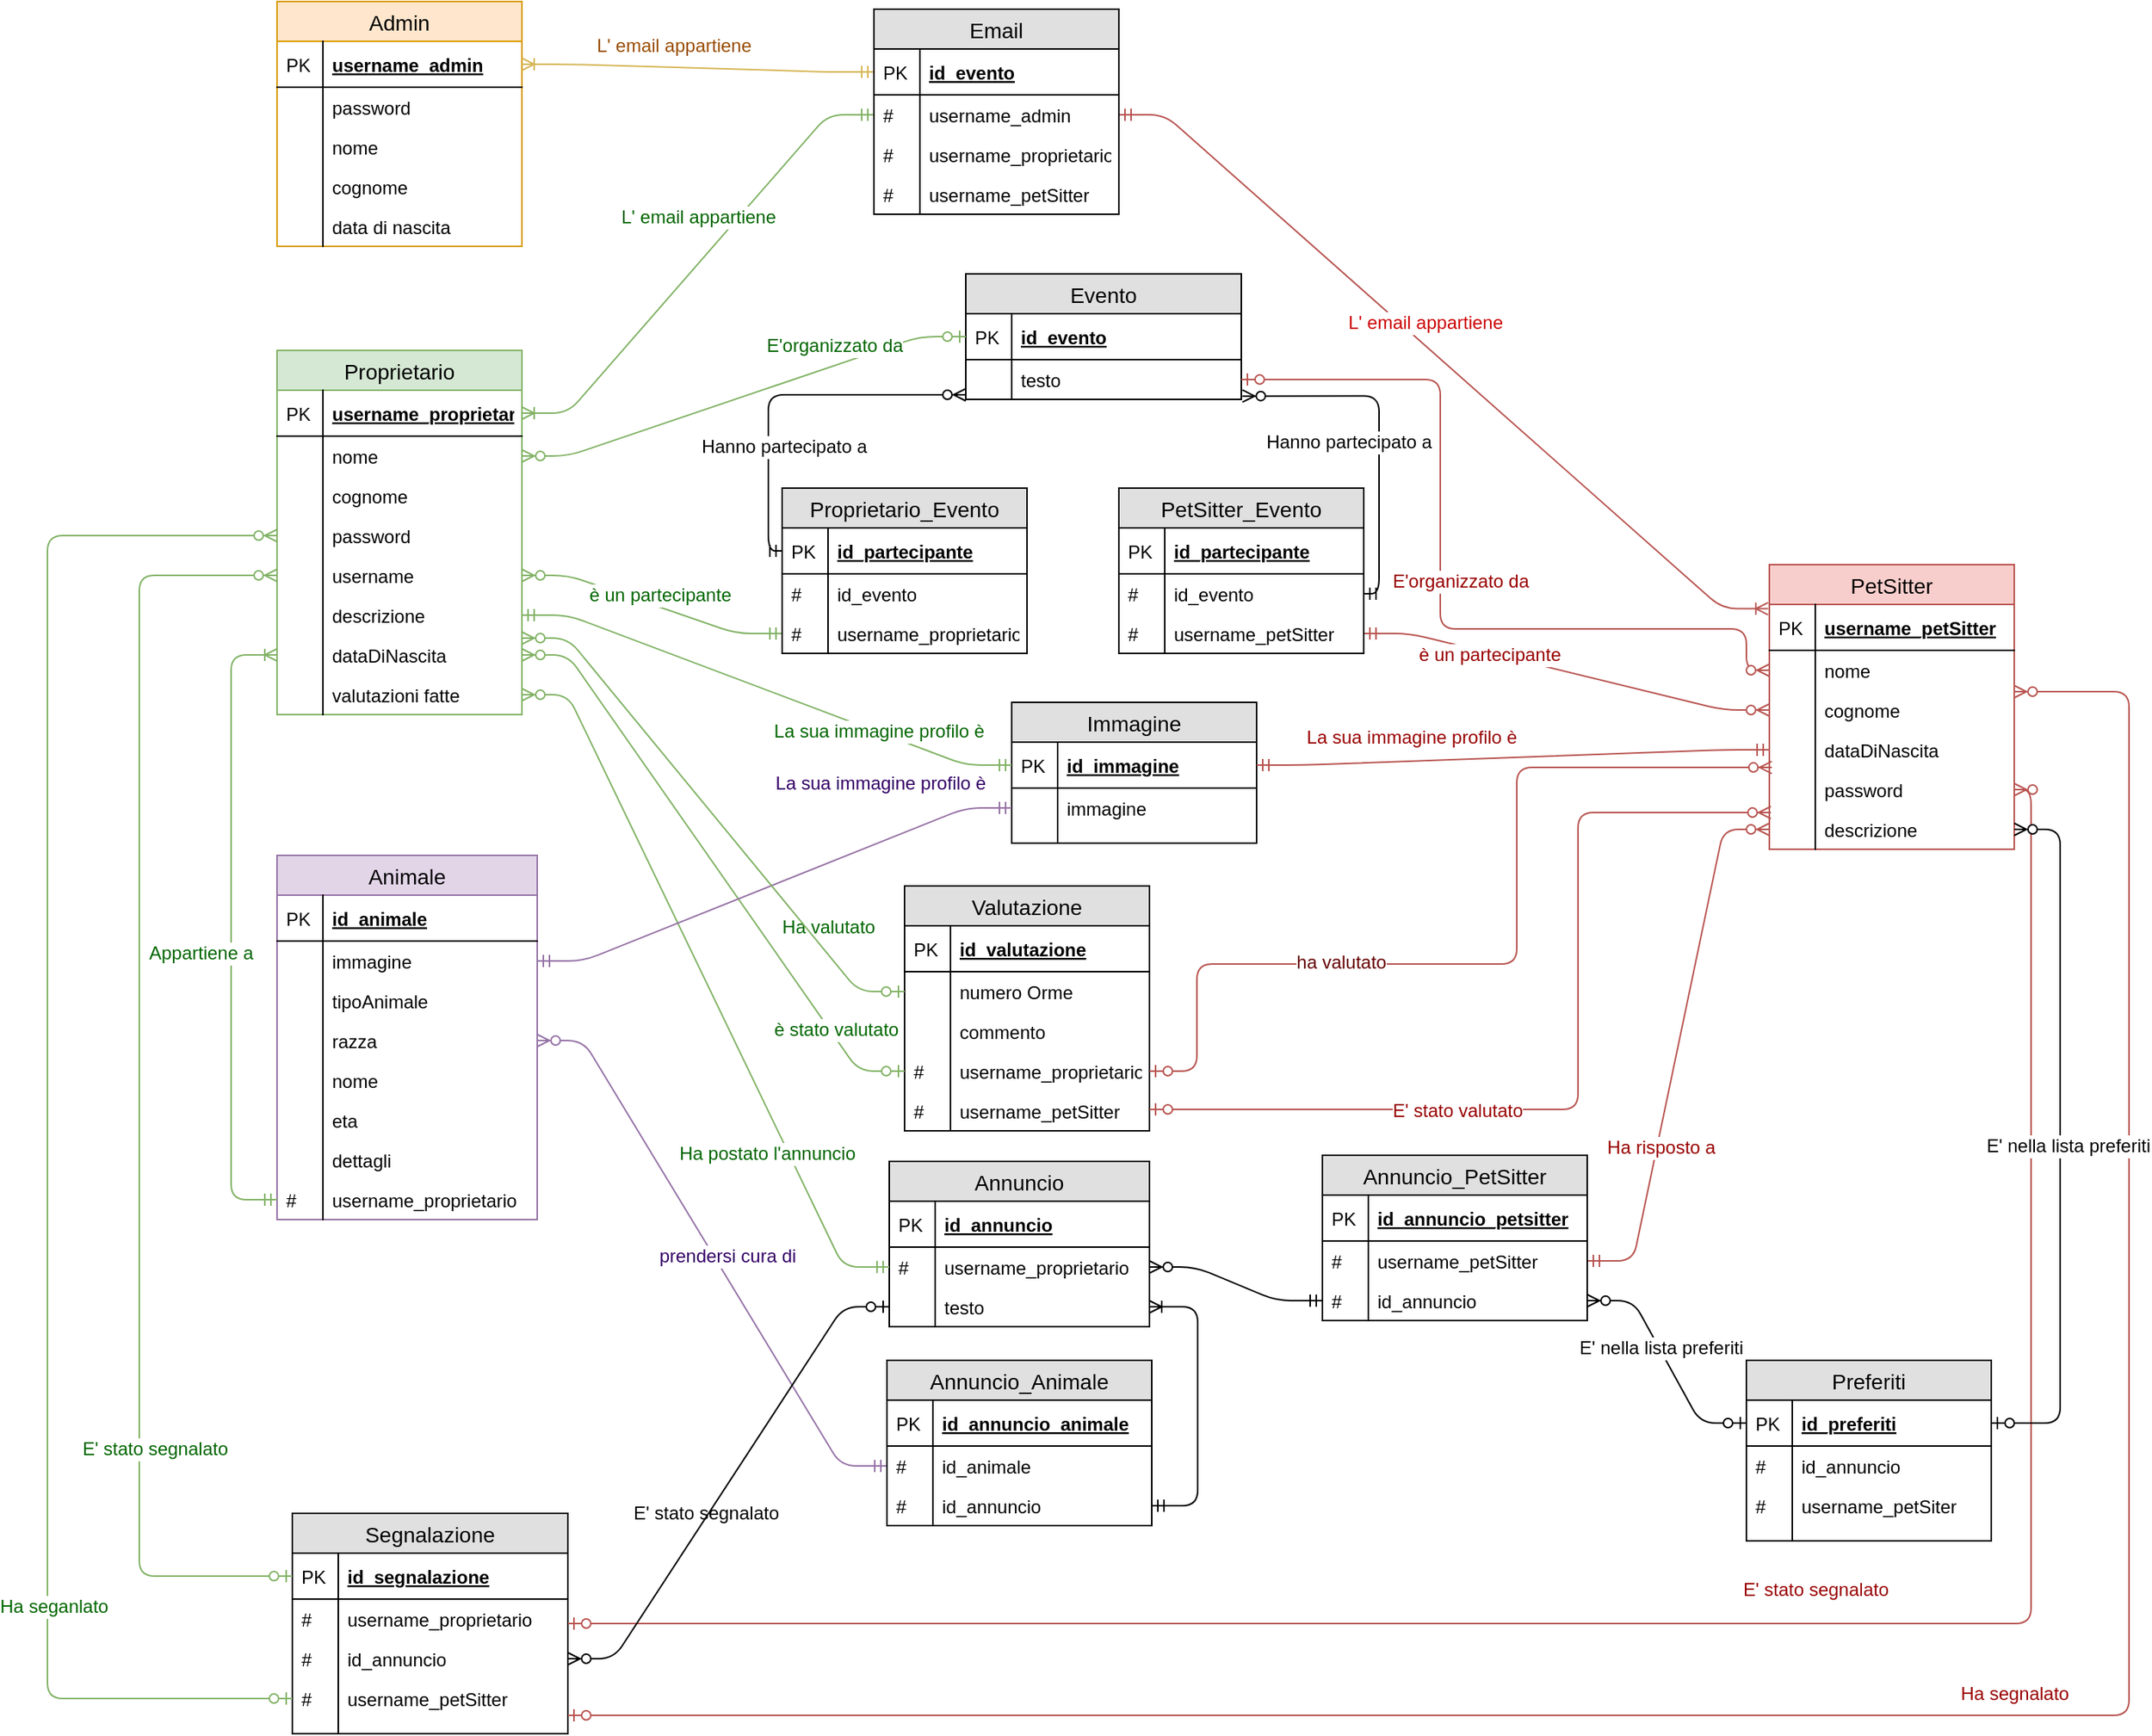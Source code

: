 <mxfile version="12.4.3" type="google" pages="1"><diagram id="4fzLPyLi_7eUi-PRYfyA" name="Page-1"><mxGraphModel dx="782" dy="1875" grid="1" gridSize="10" guides="1" tooltips="1" connect="1" arrows="1" fold="1" page="1" pageScale="1" pageWidth="827" pageHeight="1169" math="0" shadow="0"><root><mxCell id="0"/><mxCell id="1" parent="0"/><mxCell id="KBScijFPWONjTf3j_bz4-1" value="Proprietario" style="swimlane;fontStyle=0;childLayout=stackLayout;horizontal=1;startSize=26;fillColor=#d5e8d4;horizontalStack=0;resizeParent=1;resizeParentMax=0;resizeLast=0;collapsible=1;marginBottom=0;swimlaneFillColor=#ffffff;align=center;fontSize=14;strokeColor=#82b366;" parent="1" vertex="1"><mxGeometry x="390" y="-612" width="160" height="238" as="geometry"/></mxCell><mxCell id="KBScijFPWONjTf3j_bz4-2" value="username_proprietario" style="shape=partialRectangle;top=0;left=0;right=0;bottom=1;align=left;verticalAlign=middle;fillColor=none;spacingLeft=34;spacingRight=4;overflow=hidden;rotatable=0;points=[[0,0.5],[1,0.5]];portConstraint=eastwest;dropTarget=0;fontStyle=5;fontSize=12;" parent="KBScijFPWONjTf3j_bz4-1" vertex="1"><mxGeometry y="26" width="160" height="30" as="geometry"/></mxCell><mxCell id="KBScijFPWONjTf3j_bz4-3" value="PK" style="shape=partialRectangle;top=0;left=0;bottom=0;fillColor=none;align=left;verticalAlign=middle;spacingLeft=4;spacingRight=4;overflow=hidden;rotatable=0;points=[];portConstraint=eastwest;part=1;fontSize=12;" parent="KBScijFPWONjTf3j_bz4-2" vertex="1" connectable="0"><mxGeometry width="30" height="30" as="geometry"/></mxCell><mxCell id="KBScijFPWONjTf3j_bz4-4" value="nome" style="shape=partialRectangle;top=0;left=0;right=0;bottom=0;align=left;verticalAlign=top;fillColor=none;spacingLeft=34;spacingRight=4;overflow=hidden;rotatable=0;points=[[0,0.5],[1,0.5]];portConstraint=eastwest;dropTarget=0;fontSize=12;" parent="KBScijFPWONjTf3j_bz4-1" vertex="1"><mxGeometry y="56" width="160" height="26" as="geometry"/></mxCell><mxCell id="KBScijFPWONjTf3j_bz4-5" value="" style="shape=partialRectangle;top=0;left=0;bottom=0;fillColor=none;align=left;verticalAlign=top;spacingLeft=4;spacingRight=4;overflow=hidden;rotatable=0;points=[];portConstraint=eastwest;part=1;fontSize=12;" parent="KBScijFPWONjTf3j_bz4-4" vertex="1" connectable="0"><mxGeometry width="30" height="26" as="geometry"/></mxCell><mxCell id="KBScijFPWONjTf3j_bz4-6" value="cognome" style="shape=partialRectangle;top=0;left=0;right=0;bottom=0;align=left;verticalAlign=top;fillColor=none;spacingLeft=34;spacingRight=4;overflow=hidden;rotatable=0;points=[[0,0.5],[1,0.5]];portConstraint=eastwest;dropTarget=0;fontSize=12;" parent="KBScijFPWONjTf3j_bz4-1" vertex="1"><mxGeometry y="82" width="160" height="26" as="geometry"/></mxCell><mxCell id="KBScijFPWONjTf3j_bz4-7" value="" style="shape=partialRectangle;top=0;left=0;bottom=0;fillColor=none;align=left;verticalAlign=top;spacingLeft=4;spacingRight=4;overflow=hidden;rotatable=0;points=[];portConstraint=eastwest;part=1;fontSize=12;" parent="KBScijFPWONjTf3j_bz4-6" vertex="1" connectable="0"><mxGeometry width="30" height="26" as="geometry"/></mxCell><mxCell id="KBScijFPWONjTf3j_bz4-8" value="password" style="shape=partialRectangle;top=0;left=0;right=0;bottom=0;align=left;verticalAlign=top;fillColor=none;spacingLeft=34;spacingRight=4;overflow=hidden;rotatable=0;points=[[0,0.5],[1,0.5]];portConstraint=eastwest;dropTarget=0;fontSize=12;" parent="KBScijFPWONjTf3j_bz4-1" vertex="1"><mxGeometry y="108" width="160" height="26" as="geometry"/></mxCell><mxCell id="KBScijFPWONjTf3j_bz4-9" value="" style="shape=partialRectangle;top=0;left=0;bottom=0;fillColor=none;align=left;verticalAlign=top;spacingLeft=4;spacingRight=4;overflow=hidden;rotatable=0;points=[];portConstraint=eastwest;part=1;fontSize=12;" parent="KBScijFPWONjTf3j_bz4-8" vertex="1" connectable="0"><mxGeometry width="30" height="26" as="geometry"/></mxCell><mxCell id="KBScijFPWONjTf3j_bz4-10" value="username&#10;&#10;&#10;" style="shape=partialRectangle;top=0;left=0;right=0;bottom=0;align=left;verticalAlign=top;fillColor=none;spacingLeft=34;spacingRight=4;overflow=hidden;rotatable=0;points=[[0,0.5],[1,0.5]];portConstraint=eastwest;dropTarget=0;fontSize=12;" parent="KBScijFPWONjTf3j_bz4-1" vertex="1"><mxGeometry y="134" width="160" height="26" as="geometry"/></mxCell><mxCell id="KBScijFPWONjTf3j_bz4-11" value="" style="shape=partialRectangle;top=0;left=0;bottom=0;fillColor=none;align=left;verticalAlign=top;spacingLeft=4;spacingRight=4;overflow=hidden;rotatable=0;points=[];portConstraint=eastwest;part=1;fontSize=12;" parent="KBScijFPWONjTf3j_bz4-10" vertex="1" connectable="0"><mxGeometry width="30" height="26.0" as="geometry"/></mxCell><mxCell id="ELdtn4r_HH_K2nnIkGuu-106" value="descrizione" style="shape=partialRectangle;top=0;left=0;right=0;bottom=0;align=left;verticalAlign=top;fillColor=none;spacingLeft=34;spacingRight=4;overflow=hidden;rotatable=0;points=[[0,0.5],[1,0.5]];portConstraint=eastwest;dropTarget=0;fontSize=12;" parent="KBScijFPWONjTf3j_bz4-1" vertex="1"><mxGeometry y="160" width="160" height="26" as="geometry"/></mxCell><mxCell id="ELdtn4r_HH_K2nnIkGuu-107" value="" style="shape=partialRectangle;top=0;left=0;bottom=0;fillColor=none;align=left;verticalAlign=top;spacingLeft=4;spacingRight=4;overflow=hidden;rotatable=0;points=[];portConstraint=eastwest;part=1;fontSize=12;" parent="ELdtn4r_HH_K2nnIkGuu-106" connectable="0" vertex="1"><mxGeometry width="30" height="26.0" as="geometry"/></mxCell><mxCell id="ELdtn4r_HH_K2nnIkGuu-116" value="dataDiNascita" style="shape=partialRectangle;top=0;left=0;right=0;bottom=0;align=left;verticalAlign=top;fillColor=none;spacingLeft=34;spacingRight=4;overflow=hidden;rotatable=0;points=[[0,0.5],[1,0.5]];portConstraint=eastwest;dropTarget=0;fontSize=12;" parent="KBScijFPWONjTf3j_bz4-1" vertex="1"><mxGeometry y="186" width="160" height="26" as="geometry"/></mxCell><mxCell id="ELdtn4r_HH_K2nnIkGuu-117" value="" style="shape=partialRectangle;top=0;left=0;bottom=0;fillColor=none;align=left;verticalAlign=top;spacingLeft=4;spacingRight=4;overflow=hidden;rotatable=0;points=[];portConstraint=eastwest;part=1;fontSize=12;" parent="ELdtn4r_HH_K2nnIkGuu-116" connectable="0" vertex="1"><mxGeometry width="30" height="26" as="geometry"/></mxCell><mxCell id="ELdtn4r_HH_K2nnIkGuu-124" value="valutazioni fatte" style="shape=partialRectangle;top=0;left=0;right=0;bottom=0;align=left;verticalAlign=top;fillColor=none;spacingLeft=34;spacingRight=4;overflow=hidden;rotatable=0;points=[[0,0.5],[1,0.5]];portConstraint=eastwest;dropTarget=0;fontSize=12;" parent="KBScijFPWONjTf3j_bz4-1" vertex="1"><mxGeometry y="212" width="160" height="26" as="geometry"/></mxCell><mxCell id="ELdtn4r_HH_K2nnIkGuu-125" value="" style="shape=partialRectangle;top=0;left=0;bottom=0;fillColor=none;align=left;verticalAlign=top;spacingLeft=4;spacingRight=4;overflow=hidden;rotatable=0;points=[];portConstraint=eastwest;part=1;fontSize=12;" parent="ELdtn4r_HH_K2nnIkGuu-124" connectable="0" vertex="1"><mxGeometry width="30" height="26" as="geometry"/></mxCell><mxCell id="ELdtn4r_HH_K2nnIkGuu-12" value="Annuncio" style="swimlane;fontStyle=0;childLayout=stackLayout;horizontal=1;startSize=26;fillColor=#e0e0e0;horizontalStack=0;resizeParent=1;resizeParentMax=0;resizeLast=0;collapsible=1;marginBottom=0;swimlaneFillColor=#ffffff;align=center;fontSize=14;" parent="1" vertex="1"><mxGeometry x="790" y="-82" width="170" height="108" as="geometry"/></mxCell><mxCell id="ELdtn4r_HH_K2nnIkGuu-13" value="id_annuncio" style="shape=partialRectangle;top=0;left=0;right=0;bottom=1;align=left;verticalAlign=middle;fillColor=none;spacingLeft=34;spacingRight=4;overflow=hidden;rotatable=0;points=[[0,0.5],[1,0.5]];portConstraint=eastwest;dropTarget=0;fontStyle=5;fontSize=12;" parent="ELdtn4r_HH_K2nnIkGuu-12" vertex="1"><mxGeometry y="26" width="170" height="30" as="geometry"/></mxCell><mxCell id="ELdtn4r_HH_K2nnIkGuu-14" value="PK" style="shape=partialRectangle;top=0;left=0;bottom=0;fillColor=none;align=left;verticalAlign=middle;spacingLeft=4;spacingRight=4;overflow=hidden;rotatable=0;points=[];portConstraint=eastwest;part=1;fontSize=12;" parent="ELdtn4r_HH_K2nnIkGuu-13" connectable="0" vertex="1"><mxGeometry width="30" height="30" as="geometry"/></mxCell><mxCell id="ELdtn4r_HH_K2nnIkGuu-19" value="username_proprietario" style="shape=partialRectangle;top=0;left=0;right=0;bottom=0;align=left;verticalAlign=top;fillColor=none;spacingLeft=34;spacingRight=4;overflow=hidden;rotatable=0;points=[[0,0.5],[1,0.5]];portConstraint=eastwest;dropTarget=0;fontSize=12;" parent="ELdtn4r_HH_K2nnIkGuu-12" vertex="1"><mxGeometry y="56" width="170" height="26" as="geometry"/></mxCell><mxCell id="ELdtn4r_HH_K2nnIkGuu-20" value="#" style="shape=partialRectangle;top=0;left=0;bottom=0;fillColor=none;align=left;verticalAlign=top;spacingLeft=4;spacingRight=4;overflow=hidden;rotatable=0;points=[];portConstraint=eastwest;part=1;fontSize=12;" parent="ELdtn4r_HH_K2nnIkGuu-19" connectable="0" vertex="1"><mxGeometry width="30" height="26" as="geometry"/></mxCell><mxCell id="PgbSUpHixHUNlAYAoyJ4-32" value="testo" style="shape=partialRectangle;top=0;left=0;right=0;bottom=0;align=left;verticalAlign=top;fillColor=none;spacingLeft=34;spacingRight=4;overflow=hidden;rotatable=0;points=[[0,0.5],[1,0.5]];portConstraint=eastwest;dropTarget=0;fontSize=12;" parent="ELdtn4r_HH_K2nnIkGuu-12" vertex="1"><mxGeometry y="82" width="170" height="26" as="geometry"/></mxCell><mxCell id="PgbSUpHixHUNlAYAoyJ4-33" value="" style="shape=partialRectangle;top=0;left=0;bottom=0;fillColor=none;align=left;verticalAlign=top;spacingLeft=4;spacingRight=4;overflow=hidden;rotatable=0;points=[];portConstraint=eastwest;part=1;fontSize=12;" parent="PgbSUpHixHUNlAYAoyJ4-32" connectable="0" vertex="1"><mxGeometry width="30" height="26" as="geometry"/></mxCell><mxCell id="ELdtn4r_HH_K2nnIkGuu-23" value="Animale" style="swimlane;fontStyle=0;childLayout=stackLayout;horizontal=1;startSize=26;fillColor=#e1d5e7;horizontalStack=0;resizeParent=1;resizeParentMax=0;resizeLast=0;collapsible=1;marginBottom=0;swimlaneFillColor=#ffffff;align=center;fontSize=14;strokeColor=#9673a6;" parent="1" vertex="1"><mxGeometry x="390" y="-282" width="170" height="238" as="geometry"/></mxCell><mxCell id="ELdtn4r_HH_K2nnIkGuu-24" value="id_animale" style="shape=partialRectangle;top=0;left=0;right=0;bottom=1;align=left;verticalAlign=middle;fillColor=none;spacingLeft=34;spacingRight=4;overflow=hidden;rotatable=0;points=[[0,0.5],[1,0.5]];portConstraint=eastwest;dropTarget=0;fontStyle=5;fontSize=12;" parent="ELdtn4r_HH_K2nnIkGuu-23" vertex="1"><mxGeometry y="26" width="170" height="30" as="geometry"/></mxCell><mxCell id="ELdtn4r_HH_K2nnIkGuu-25" value="PK" style="shape=partialRectangle;top=0;left=0;bottom=0;fillColor=none;align=left;verticalAlign=middle;spacingLeft=4;spacingRight=4;overflow=hidden;rotatable=0;points=[];portConstraint=eastwest;part=1;fontSize=12;" parent="ELdtn4r_HH_K2nnIkGuu-24" connectable="0" vertex="1"><mxGeometry width="30" height="30" as="geometry"/></mxCell><mxCell id="ELdtn4r_HH_K2nnIkGuu-26" value="immagine" style="shape=partialRectangle;top=0;left=0;right=0;bottom=0;align=left;verticalAlign=top;fillColor=none;spacingLeft=34;spacingRight=4;overflow=hidden;rotatable=0;points=[[0,0.5],[1,0.5]];portConstraint=eastwest;dropTarget=0;fontSize=12;" parent="ELdtn4r_HH_K2nnIkGuu-23" vertex="1"><mxGeometry y="56" width="170" height="26" as="geometry"/></mxCell><mxCell id="ELdtn4r_HH_K2nnIkGuu-27" value="" style="shape=partialRectangle;top=0;left=0;bottom=0;fillColor=none;align=left;verticalAlign=top;spacingLeft=4;spacingRight=4;overflow=hidden;rotatable=0;points=[];portConstraint=eastwest;part=1;fontSize=12;" parent="ELdtn4r_HH_K2nnIkGuu-26" connectable="0" vertex="1"><mxGeometry width="30" height="26" as="geometry"/></mxCell><mxCell id="ELdtn4r_HH_K2nnIkGuu-28" value="tipoAnimale" style="shape=partialRectangle;top=0;left=0;right=0;bottom=0;align=left;verticalAlign=top;fillColor=none;spacingLeft=34;spacingRight=4;overflow=hidden;rotatable=0;points=[[0,0.5],[1,0.5]];portConstraint=eastwest;dropTarget=0;fontSize=12;" parent="ELdtn4r_HH_K2nnIkGuu-23" vertex="1"><mxGeometry y="82" width="170" height="26" as="geometry"/></mxCell><mxCell id="ELdtn4r_HH_K2nnIkGuu-29" value="" style="shape=partialRectangle;top=0;left=0;bottom=0;fillColor=none;align=left;verticalAlign=top;spacingLeft=4;spacingRight=4;overflow=hidden;rotatable=0;points=[];portConstraint=eastwest;part=1;fontSize=12;" parent="ELdtn4r_HH_K2nnIkGuu-28" connectable="0" vertex="1"><mxGeometry width="30" height="26" as="geometry"/></mxCell><mxCell id="ELdtn4r_HH_K2nnIkGuu-30" value="razza" style="shape=partialRectangle;top=0;left=0;right=0;bottom=0;align=left;verticalAlign=top;fillColor=none;spacingLeft=34;spacingRight=4;overflow=hidden;rotatable=0;points=[[0,0.5],[1,0.5]];portConstraint=eastwest;dropTarget=0;fontSize=12;" parent="ELdtn4r_HH_K2nnIkGuu-23" vertex="1"><mxGeometry y="108" width="170" height="26" as="geometry"/></mxCell><mxCell id="ELdtn4r_HH_K2nnIkGuu-31" value="" style="shape=partialRectangle;top=0;left=0;bottom=0;fillColor=none;align=left;verticalAlign=top;spacingLeft=4;spacingRight=4;overflow=hidden;rotatable=0;points=[];portConstraint=eastwest;part=1;fontSize=12;" parent="ELdtn4r_HH_K2nnIkGuu-30" connectable="0" vertex="1"><mxGeometry width="30" height="26" as="geometry"/></mxCell><mxCell id="ELdtn4r_HH_K2nnIkGuu-110" value="nome" style="shape=partialRectangle;top=0;left=0;right=0;bottom=0;align=left;verticalAlign=top;fillColor=none;spacingLeft=34;spacingRight=4;overflow=hidden;rotatable=0;points=[[0,0.5],[1,0.5]];portConstraint=eastwest;dropTarget=0;fontSize=12;" parent="ELdtn4r_HH_K2nnIkGuu-23" vertex="1"><mxGeometry y="134" width="170" height="26" as="geometry"/></mxCell><mxCell id="ELdtn4r_HH_K2nnIkGuu-111" value="" style="shape=partialRectangle;top=0;left=0;bottom=0;fillColor=none;align=left;verticalAlign=top;spacingLeft=4;spacingRight=4;overflow=hidden;rotatable=0;points=[];portConstraint=eastwest;part=1;fontSize=12;" parent="ELdtn4r_HH_K2nnIkGuu-110" connectable="0" vertex="1"><mxGeometry width="30" height="26" as="geometry"/></mxCell><mxCell id="ELdtn4r_HH_K2nnIkGuu-114" value="eta" style="shape=partialRectangle;top=0;left=0;right=0;bottom=0;align=left;verticalAlign=top;fillColor=none;spacingLeft=34;spacingRight=4;overflow=hidden;rotatable=0;points=[[0,0.5],[1,0.5]];portConstraint=eastwest;dropTarget=0;fontSize=12;" parent="ELdtn4r_HH_K2nnIkGuu-23" vertex="1"><mxGeometry y="160" width="170" height="26" as="geometry"/></mxCell><mxCell id="ELdtn4r_HH_K2nnIkGuu-115" value="" style="shape=partialRectangle;top=0;left=0;bottom=0;fillColor=none;align=left;verticalAlign=top;spacingLeft=4;spacingRight=4;overflow=hidden;rotatable=0;points=[];portConstraint=eastwest;part=1;fontSize=12;" parent="ELdtn4r_HH_K2nnIkGuu-114" connectable="0" vertex="1"><mxGeometry width="30" height="26" as="geometry"/></mxCell><mxCell id="ELdtn4r_HH_K2nnIkGuu-118" value="dettagli" style="shape=partialRectangle;top=0;left=0;right=0;bottom=0;align=left;verticalAlign=top;fillColor=none;spacingLeft=34;spacingRight=4;overflow=hidden;rotatable=0;points=[[0,0.5],[1,0.5]];portConstraint=eastwest;dropTarget=0;fontSize=12;" parent="ELdtn4r_HH_K2nnIkGuu-23" vertex="1"><mxGeometry y="186" width="170" height="26" as="geometry"/></mxCell><mxCell id="ELdtn4r_HH_K2nnIkGuu-119" value="" style="shape=partialRectangle;top=0;left=0;bottom=0;fillColor=none;align=left;verticalAlign=top;spacingLeft=4;spacingRight=4;overflow=hidden;rotatable=0;points=[];portConstraint=eastwest;part=1;fontSize=12;" parent="ELdtn4r_HH_K2nnIkGuu-118" connectable="0" vertex="1"><mxGeometry width="30" height="26" as="geometry"/></mxCell><mxCell id="PgbSUpHixHUNlAYAoyJ4-8" value="username_proprietario" style="shape=partialRectangle;top=0;left=0;right=0;bottom=0;align=left;verticalAlign=top;fillColor=none;spacingLeft=34;spacingRight=4;overflow=hidden;rotatable=0;points=[[0,0.5],[1,0.5]];portConstraint=eastwest;dropTarget=0;fontSize=12;" parent="ELdtn4r_HH_K2nnIkGuu-23" vertex="1"><mxGeometry y="212" width="170" height="26" as="geometry"/></mxCell><mxCell id="PgbSUpHixHUNlAYAoyJ4-9" value="#" style="shape=partialRectangle;top=0;left=0;bottom=0;fillColor=none;align=left;verticalAlign=top;spacingLeft=4;spacingRight=4;overflow=hidden;rotatable=0;points=[];portConstraint=eastwest;part=1;fontSize=12;" parent="PgbSUpHixHUNlAYAoyJ4-8" connectable="0" vertex="1"><mxGeometry width="30" height="26" as="geometry"/></mxCell><mxCell id="ELdtn4r_HH_K2nnIkGuu-45" value="Segnalazione" style="swimlane;fontStyle=0;childLayout=stackLayout;horizontal=1;startSize=26;fillColor=#e0e0e0;horizontalStack=0;resizeParent=1;resizeParentMax=0;resizeLast=0;collapsible=1;marginBottom=0;swimlaneFillColor=#ffffff;align=center;fontSize=14;" parent="1" vertex="1"><mxGeometry x="400" y="148" width="180" height="144" as="geometry"/></mxCell><mxCell id="ELdtn4r_HH_K2nnIkGuu-46" value="id_segnalazione" style="shape=partialRectangle;top=0;left=0;right=0;bottom=1;align=left;verticalAlign=middle;fillColor=none;spacingLeft=34;spacingRight=4;overflow=hidden;rotatable=0;points=[[0,0.5],[1,0.5]];portConstraint=eastwest;dropTarget=0;fontStyle=5;fontSize=12;" parent="ELdtn4r_HH_K2nnIkGuu-45" vertex="1"><mxGeometry y="26" width="180" height="30" as="geometry"/></mxCell><mxCell id="ELdtn4r_HH_K2nnIkGuu-47" value="PK" style="shape=partialRectangle;top=0;left=0;bottom=0;fillColor=none;align=left;verticalAlign=middle;spacingLeft=4;spacingRight=4;overflow=hidden;rotatable=0;points=[];portConstraint=eastwest;part=1;fontSize=12;" parent="ELdtn4r_HH_K2nnIkGuu-46" connectable="0" vertex="1"><mxGeometry width="30" height="30" as="geometry"/></mxCell><mxCell id="ELdtn4r_HH_K2nnIkGuu-48" value="username_proprietario" style="shape=partialRectangle;top=0;left=0;right=0;bottom=0;align=left;verticalAlign=top;fillColor=none;spacingLeft=34;spacingRight=4;overflow=hidden;rotatable=0;points=[[0,0.5],[1,0.5]];portConstraint=eastwest;dropTarget=0;fontSize=12;" parent="ELdtn4r_HH_K2nnIkGuu-45" vertex="1"><mxGeometry y="56" width="180" height="26" as="geometry"/></mxCell><mxCell id="ELdtn4r_HH_K2nnIkGuu-49" value="#" style="shape=partialRectangle;top=0;left=0;bottom=0;fillColor=none;align=left;verticalAlign=top;spacingLeft=4;spacingRight=4;overflow=hidden;rotatable=0;points=[];portConstraint=eastwest;part=1;fontSize=12;" parent="ELdtn4r_HH_K2nnIkGuu-48" connectable="0" vertex="1"><mxGeometry width="30" height="26" as="geometry"/></mxCell><mxCell id="ELdtn4r_HH_K2nnIkGuu-50" value="id_annuncio" style="shape=partialRectangle;top=0;left=0;right=0;bottom=0;align=left;verticalAlign=top;fillColor=none;spacingLeft=34;spacingRight=4;overflow=hidden;rotatable=0;points=[[0,0.5],[1,0.5]];portConstraint=eastwest;dropTarget=0;fontSize=12;" parent="ELdtn4r_HH_K2nnIkGuu-45" vertex="1"><mxGeometry y="82" width="180" height="26" as="geometry"/></mxCell><mxCell id="ELdtn4r_HH_K2nnIkGuu-51" value="#" style="shape=partialRectangle;top=0;left=0;bottom=0;fillColor=none;align=left;verticalAlign=top;spacingLeft=4;spacingRight=4;overflow=hidden;rotatable=0;points=[];portConstraint=eastwest;part=1;fontSize=12;" parent="ELdtn4r_HH_K2nnIkGuu-50" connectable="0" vertex="1"><mxGeometry width="30" height="26" as="geometry"/></mxCell><mxCell id="ELdtn4r_HH_K2nnIkGuu-52" value="username_petSitter" style="shape=partialRectangle;top=0;left=0;right=0;bottom=0;align=left;verticalAlign=top;fillColor=none;spacingLeft=34;spacingRight=4;overflow=hidden;rotatable=0;points=[[0,0.5],[1,0.5]];portConstraint=eastwest;dropTarget=0;fontSize=12;" parent="ELdtn4r_HH_K2nnIkGuu-45" vertex="1"><mxGeometry y="108" width="180" height="26" as="geometry"/></mxCell><mxCell id="ELdtn4r_HH_K2nnIkGuu-53" value="#" style="shape=partialRectangle;top=0;left=0;bottom=0;fillColor=none;align=left;verticalAlign=top;spacingLeft=4;spacingRight=4;overflow=hidden;rotatable=0;points=[];portConstraint=eastwest;part=1;fontSize=12;" parent="ELdtn4r_HH_K2nnIkGuu-52" connectable="0" vertex="1"><mxGeometry width="30" height="26" as="geometry"/></mxCell><mxCell id="ELdtn4r_HH_K2nnIkGuu-54" value="" style="shape=partialRectangle;top=0;left=0;right=0;bottom=0;align=left;verticalAlign=top;fillColor=none;spacingLeft=34;spacingRight=4;overflow=hidden;rotatable=0;points=[[0,0.5],[1,0.5]];portConstraint=eastwest;dropTarget=0;fontSize=12;" parent="ELdtn4r_HH_K2nnIkGuu-45" vertex="1"><mxGeometry y="134" width="180" height="10" as="geometry"/></mxCell><mxCell id="ELdtn4r_HH_K2nnIkGuu-55" value="" style="shape=partialRectangle;top=0;left=0;bottom=0;fillColor=none;align=left;verticalAlign=top;spacingLeft=4;spacingRight=4;overflow=hidden;rotatable=0;points=[];portConstraint=eastwest;part=1;fontSize=12;" parent="ELdtn4r_HH_K2nnIkGuu-54" connectable="0" vertex="1"><mxGeometry width="30" height="10" as="geometry"/></mxCell><mxCell id="ELdtn4r_HH_K2nnIkGuu-56" value="Evento" style="swimlane;fontStyle=0;childLayout=stackLayout;horizontal=1;startSize=26;fillColor=#e0e0e0;horizontalStack=0;resizeParent=1;resizeParentMax=0;resizeLast=0;collapsible=1;marginBottom=0;swimlaneFillColor=#ffffff;align=center;fontSize=14;" parent="1" vertex="1"><mxGeometry x="840" y="-662" width="180" height="82" as="geometry"/></mxCell><mxCell id="ELdtn4r_HH_K2nnIkGuu-57" value="id_evento" style="shape=partialRectangle;top=0;left=0;right=0;bottom=1;align=left;verticalAlign=middle;fillColor=none;spacingLeft=34;spacingRight=4;overflow=hidden;rotatable=0;points=[[0,0.5],[1,0.5]];portConstraint=eastwest;dropTarget=0;fontStyle=5;fontSize=12;" parent="ELdtn4r_HH_K2nnIkGuu-56" vertex="1"><mxGeometry y="26" width="180" height="30" as="geometry"/></mxCell><mxCell id="ELdtn4r_HH_K2nnIkGuu-58" value="PK" style="shape=partialRectangle;top=0;left=0;bottom=0;fillColor=none;align=left;verticalAlign=middle;spacingLeft=4;spacingRight=4;overflow=hidden;rotatable=0;points=[];portConstraint=eastwest;part=1;fontSize=12;" parent="ELdtn4r_HH_K2nnIkGuu-57" connectable="0" vertex="1"><mxGeometry width="30" height="30" as="geometry"/></mxCell><mxCell id="ELdtn4r_HH_K2nnIkGuu-63" value="testo" style="shape=partialRectangle;top=0;left=0;right=0;bottom=0;align=left;verticalAlign=top;fillColor=none;spacingLeft=34;spacingRight=4;overflow=hidden;rotatable=0;points=[[0,0.5],[1,0.5]];portConstraint=eastwest;dropTarget=0;fontSize=12;" parent="ELdtn4r_HH_K2nnIkGuu-56" vertex="1"><mxGeometry y="56" width="180" height="26" as="geometry"/></mxCell><mxCell id="ELdtn4r_HH_K2nnIkGuu-64" value="" style="shape=partialRectangle;top=0;left=0;bottom=0;fillColor=none;align=left;verticalAlign=top;spacingLeft=4;spacingRight=4;overflow=hidden;rotatable=0;points=[];portConstraint=eastwest;part=1;fontSize=12;" parent="ELdtn4r_HH_K2nnIkGuu-63" connectable="0" vertex="1"><mxGeometry width="30" height="26" as="geometry"/></mxCell><mxCell id="ELdtn4r_HH_K2nnIkGuu-67" value="Admin" style="swimlane;fontStyle=0;childLayout=stackLayout;horizontal=1;startSize=26;fillColor=#ffe6cc;horizontalStack=0;resizeParent=1;resizeParentMax=0;resizeLast=0;collapsible=1;marginBottom=0;swimlaneFillColor=#ffffff;align=center;fontSize=14;strokeColor=#d79b00;" parent="1" vertex="1"><mxGeometry x="390" y="-840" width="160" height="160" as="geometry"/></mxCell><mxCell id="ELdtn4r_HH_K2nnIkGuu-68" value="username_admin" style="shape=partialRectangle;top=0;left=0;right=0;bottom=1;align=left;verticalAlign=middle;fillColor=none;spacingLeft=34;spacingRight=4;overflow=hidden;rotatable=0;points=[[0,0.5],[1,0.5]];portConstraint=eastwest;dropTarget=0;fontStyle=5;fontSize=12;" parent="ELdtn4r_HH_K2nnIkGuu-67" vertex="1"><mxGeometry y="26" width="160" height="30" as="geometry"/></mxCell><mxCell id="ELdtn4r_HH_K2nnIkGuu-69" value="PK" style="shape=partialRectangle;top=0;left=0;bottom=0;fillColor=none;align=left;verticalAlign=middle;spacingLeft=4;spacingRight=4;overflow=hidden;rotatable=0;points=[];portConstraint=eastwest;part=1;fontSize=12;" parent="ELdtn4r_HH_K2nnIkGuu-68" connectable="0" vertex="1"><mxGeometry width="30" height="30" as="geometry"/></mxCell><mxCell id="-4ElVE7SR9bYumVk6DYV-24" value="password&#10;" style="shape=partialRectangle;top=0;left=0;right=0;bottom=0;align=left;verticalAlign=top;fillColor=none;spacingLeft=34;spacingRight=4;overflow=hidden;rotatable=0;points=[[0,0.5],[1,0.5]];portConstraint=eastwest;dropTarget=0;fontSize=12;" parent="ELdtn4r_HH_K2nnIkGuu-67" vertex="1"><mxGeometry y="56" width="160" height="26" as="geometry"/></mxCell><mxCell id="-4ElVE7SR9bYumVk6DYV-25" value="" style="shape=partialRectangle;top=0;left=0;bottom=0;fillColor=none;align=left;verticalAlign=top;spacingLeft=4;spacingRight=4;overflow=hidden;rotatable=0;points=[];portConstraint=eastwest;part=1;fontSize=12;" parent="-4ElVE7SR9bYumVk6DYV-24" connectable="0" vertex="1"><mxGeometry width="30" height="26" as="geometry"/></mxCell><mxCell id="ELdtn4r_HH_K2nnIkGuu-70" value="nome" style="shape=partialRectangle;top=0;left=0;right=0;bottom=0;align=left;verticalAlign=top;fillColor=none;spacingLeft=34;spacingRight=4;overflow=hidden;rotatable=0;points=[[0,0.5],[1,0.5]];portConstraint=eastwest;dropTarget=0;fontSize=12;" parent="ELdtn4r_HH_K2nnIkGuu-67" vertex="1"><mxGeometry y="82" width="160" height="26" as="geometry"/></mxCell><mxCell id="ELdtn4r_HH_K2nnIkGuu-71" value="" style="shape=partialRectangle;top=0;left=0;bottom=0;fillColor=none;align=left;verticalAlign=top;spacingLeft=4;spacingRight=4;overflow=hidden;rotatable=0;points=[];portConstraint=eastwest;part=1;fontSize=12;" parent="ELdtn4r_HH_K2nnIkGuu-70" connectable="0" vertex="1"><mxGeometry width="30" height="26" as="geometry"/></mxCell><mxCell id="ELdtn4r_HH_K2nnIkGuu-72" value="cognome" style="shape=partialRectangle;top=0;left=0;right=0;bottom=0;align=left;verticalAlign=top;fillColor=none;spacingLeft=34;spacingRight=4;overflow=hidden;rotatable=0;points=[[0,0.5],[1,0.5]];portConstraint=eastwest;dropTarget=0;fontSize=12;" parent="ELdtn4r_HH_K2nnIkGuu-67" vertex="1"><mxGeometry y="108" width="160" height="26" as="geometry"/></mxCell><mxCell id="ELdtn4r_HH_K2nnIkGuu-73" value="" style="shape=partialRectangle;top=0;left=0;bottom=0;fillColor=none;align=left;verticalAlign=top;spacingLeft=4;spacingRight=4;overflow=hidden;rotatable=0;points=[];portConstraint=eastwest;part=1;fontSize=12;" parent="ELdtn4r_HH_K2nnIkGuu-72" connectable="0" vertex="1"><mxGeometry width="30" height="26" as="geometry"/></mxCell><mxCell id="ELdtn4r_HH_K2nnIkGuu-74" value="data di nascita" style="shape=partialRectangle;top=0;left=0;right=0;bottom=0;align=left;verticalAlign=top;fillColor=none;spacingLeft=34;spacingRight=4;overflow=hidden;rotatable=0;points=[[0,0.5],[1,0.5]];portConstraint=eastwest;dropTarget=0;fontSize=12;" parent="ELdtn4r_HH_K2nnIkGuu-67" vertex="1"><mxGeometry y="134" width="160" height="26" as="geometry"/></mxCell><mxCell id="ELdtn4r_HH_K2nnIkGuu-75" value="" style="shape=partialRectangle;top=0;left=0;bottom=0;fillColor=none;align=left;verticalAlign=top;spacingLeft=4;spacingRight=4;overflow=hidden;rotatable=0;points=[];portConstraint=eastwest;part=1;fontSize=12;" parent="ELdtn4r_HH_K2nnIkGuu-74" connectable="0" vertex="1"><mxGeometry width="30" height="26" as="geometry"/></mxCell><mxCell id="ELdtn4r_HH_K2nnIkGuu-78" value="Immagine" style="swimlane;fontStyle=0;childLayout=stackLayout;horizontal=1;startSize=26;fillColor=#e0e0e0;horizontalStack=0;resizeParent=1;resizeParentMax=0;resizeLast=0;collapsible=1;marginBottom=0;swimlaneFillColor=#ffffff;align=center;fontSize=14;" parent="1" vertex="1"><mxGeometry x="870" y="-382" width="160" height="92" as="geometry"/></mxCell><mxCell id="ELdtn4r_HH_K2nnIkGuu-79" value="id_immagine" style="shape=partialRectangle;top=0;left=0;right=0;bottom=1;align=left;verticalAlign=middle;fillColor=none;spacingLeft=34;spacingRight=4;overflow=hidden;rotatable=0;points=[[0,0.5],[1,0.5]];portConstraint=eastwest;dropTarget=0;fontStyle=5;fontSize=12;" parent="ELdtn4r_HH_K2nnIkGuu-78" vertex="1"><mxGeometry y="26" width="160" height="30" as="geometry"/></mxCell><mxCell id="ELdtn4r_HH_K2nnIkGuu-80" value="PK" style="shape=partialRectangle;top=0;left=0;bottom=0;fillColor=none;align=left;verticalAlign=middle;spacingLeft=4;spacingRight=4;overflow=hidden;rotatable=0;points=[];portConstraint=eastwest;part=1;fontSize=12;" parent="ELdtn4r_HH_K2nnIkGuu-79" connectable="0" vertex="1"><mxGeometry width="30" height="30" as="geometry"/></mxCell><mxCell id="ELdtn4r_HH_K2nnIkGuu-85" value="immagine" style="shape=partialRectangle;top=0;left=0;right=0;bottom=0;align=left;verticalAlign=top;fillColor=none;spacingLeft=34;spacingRight=4;overflow=hidden;rotatable=0;points=[[0,0.5],[1,0.5]];portConstraint=eastwest;dropTarget=0;fontSize=12;" parent="ELdtn4r_HH_K2nnIkGuu-78" vertex="1"><mxGeometry y="56" width="160" height="26" as="geometry"/></mxCell><mxCell id="ELdtn4r_HH_K2nnIkGuu-86" value="" style="shape=partialRectangle;top=0;left=0;bottom=0;fillColor=none;align=left;verticalAlign=top;spacingLeft=4;spacingRight=4;overflow=hidden;rotatable=0;points=[];portConstraint=eastwest;part=1;fontSize=12;" parent="ELdtn4r_HH_K2nnIkGuu-85" connectable="0" vertex="1"><mxGeometry width="30" height="26" as="geometry"/></mxCell><mxCell id="ELdtn4r_HH_K2nnIkGuu-87" value="" style="shape=partialRectangle;top=0;left=0;right=0;bottom=0;align=left;verticalAlign=top;fillColor=none;spacingLeft=34;spacingRight=4;overflow=hidden;rotatable=0;points=[[0,0.5],[1,0.5]];portConstraint=eastwest;dropTarget=0;fontSize=12;" parent="ELdtn4r_HH_K2nnIkGuu-78" vertex="1"><mxGeometry y="82" width="160" height="10" as="geometry"/></mxCell><mxCell id="ELdtn4r_HH_K2nnIkGuu-88" value="" style="shape=partialRectangle;top=0;left=0;bottom=0;fillColor=none;align=left;verticalAlign=top;spacingLeft=4;spacingRight=4;overflow=hidden;rotatable=0;points=[];portConstraint=eastwest;part=1;fontSize=12;" parent="ELdtn4r_HH_K2nnIkGuu-87" connectable="0" vertex="1"><mxGeometry width="30" height="10" as="geometry"/></mxCell><mxCell id="ELdtn4r_HH_K2nnIkGuu-34" value="Valutazione" style="swimlane;fontStyle=0;childLayout=stackLayout;horizontal=1;startSize=26;fillColor=#e0e0e0;horizontalStack=0;resizeParent=1;resizeParentMax=0;resizeLast=0;collapsible=1;marginBottom=0;swimlaneFillColor=#ffffff;align=center;fontSize=14;" parent="1" vertex="1"><mxGeometry x="800" y="-262" width="160" height="160" as="geometry"/></mxCell><mxCell id="ELdtn4r_HH_K2nnIkGuu-35" value="id_valutazione" style="shape=partialRectangle;top=0;left=0;right=0;bottom=1;align=left;verticalAlign=middle;fillColor=none;spacingLeft=34;spacingRight=4;overflow=hidden;rotatable=0;points=[[0,0.5],[1,0.5]];portConstraint=eastwest;dropTarget=0;fontStyle=5;fontSize=12;" parent="ELdtn4r_HH_K2nnIkGuu-34" vertex="1"><mxGeometry y="26" width="160" height="30" as="geometry"/></mxCell><mxCell id="ELdtn4r_HH_K2nnIkGuu-36" value="PK" style="shape=partialRectangle;top=0;left=0;bottom=0;fillColor=none;align=left;verticalAlign=middle;spacingLeft=4;spacingRight=4;overflow=hidden;rotatable=0;points=[];portConstraint=eastwest;part=1;fontSize=12;" parent="ELdtn4r_HH_K2nnIkGuu-35" connectable="0" vertex="1"><mxGeometry width="30" height="30" as="geometry"/></mxCell><mxCell id="ELdtn4r_HH_K2nnIkGuu-37" value="numero Orme" style="shape=partialRectangle;top=0;left=0;right=0;bottom=0;align=left;verticalAlign=top;fillColor=none;spacingLeft=34;spacingRight=4;overflow=hidden;rotatable=0;points=[[0,0.5],[1,0.5]];portConstraint=eastwest;dropTarget=0;fontSize=12;" parent="ELdtn4r_HH_K2nnIkGuu-34" vertex="1"><mxGeometry y="56" width="160" height="26" as="geometry"/></mxCell><mxCell id="ELdtn4r_HH_K2nnIkGuu-38" value="" style="shape=partialRectangle;top=0;left=0;bottom=0;fillColor=none;align=left;verticalAlign=top;spacingLeft=4;spacingRight=4;overflow=hidden;rotatable=0;points=[];portConstraint=eastwest;part=1;fontSize=12;" parent="ELdtn4r_HH_K2nnIkGuu-37" connectable="0" vertex="1"><mxGeometry width="30" height="26" as="geometry"/></mxCell><mxCell id="ELdtn4r_HH_K2nnIkGuu-39" value="commento" style="shape=partialRectangle;top=0;left=0;right=0;bottom=0;align=left;verticalAlign=top;fillColor=none;spacingLeft=34;spacingRight=4;overflow=hidden;rotatable=0;points=[[0,0.5],[1,0.5]];portConstraint=eastwest;dropTarget=0;fontSize=12;" parent="ELdtn4r_HH_K2nnIkGuu-34" vertex="1"><mxGeometry y="82" width="160" height="26" as="geometry"/></mxCell><mxCell id="ELdtn4r_HH_K2nnIkGuu-40" value="" style="shape=partialRectangle;top=0;left=0;bottom=0;fillColor=none;align=left;verticalAlign=top;spacingLeft=4;spacingRight=4;overflow=hidden;rotatable=0;points=[];portConstraint=eastwest;part=1;fontSize=12;" parent="ELdtn4r_HH_K2nnIkGuu-39" connectable="0" vertex="1"><mxGeometry width="30" height="26" as="geometry"/></mxCell><mxCell id="PgbSUpHixHUNlAYAoyJ4-15" value="username_proprietario" style="shape=partialRectangle;top=0;left=0;right=0;bottom=0;align=left;verticalAlign=top;fillColor=none;spacingLeft=34;spacingRight=4;overflow=hidden;rotatable=0;points=[[0,0.5],[1,0.5]];portConstraint=eastwest;dropTarget=0;fontSize=12;" parent="ELdtn4r_HH_K2nnIkGuu-34" vertex="1"><mxGeometry y="108" width="160" height="26" as="geometry"/></mxCell><mxCell id="PgbSUpHixHUNlAYAoyJ4-16" value="#" style="shape=partialRectangle;top=0;left=0;bottom=0;fillColor=none;align=left;verticalAlign=top;spacingLeft=4;spacingRight=4;overflow=hidden;rotatable=0;points=[];portConstraint=eastwest;part=1;fontSize=12;" parent="PgbSUpHixHUNlAYAoyJ4-15" connectable="0" vertex="1"><mxGeometry width="30" height="26" as="geometry"/></mxCell><mxCell id="PgbSUpHixHUNlAYAoyJ4-17" value="username_petSitter" style="shape=partialRectangle;top=0;left=0;right=0;bottom=0;align=left;verticalAlign=top;fillColor=none;spacingLeft=34;spacingRight=4;overflow=hidden;rotatable=0;points=[[0,0.5],[1,0.5]];portConstraint=eastwest;dropTarget=0;fontSize=12;" parent="ELdtn4r_HH_K2nnIkGuu-34" vertex="1"><mxGeometry y="134" width="160" height="26" as="geometry"/></mxCell><mxCell id="PgbSUpHixHUNlAYAoyJ4-18" value="#" style="shape=partialRectangle;top=0;left=0;bottom=0;fillColor=none;align=left;verticalAlign=top;spacingLeft=4;spacingRight=4;overflow=hidden;rotatable=0;points=[];portConstraint=eastwest;part=1;fontSize=12;" parent="PgbSUpHixHUNlAYAoyJ4-17" connectable="0" vertex="1"><mxGeometry width="30" height="26" as="geometry"/></mxCell><mxCell id="ELdtn4r_HH_K2nnIkGuu-1" value="PetSitter" style="swimlane;fontStyle=0;childLayout=stackLayout;horizontal=1;startSize=26;fillColor=#f8cecc;horizontalStack=0;resizeParent=1;resizeParentMax=0;resizeLast=0;collapsible=1;marginBottom=0;swimlaneFillColor=#ffffff;align=center;fontSize=14;strokeColor=#b85450;" parent="1" vertex="1"><mxGeometry x="1365" y="-472" width="160" height="186" as="geometry"/></mxCell><mxCell id="ELdtn4r_HH_K2nnIkGuu-2" value="username_petSitter" style="shape=partialRectangle;top=0;left=0;right=0;bottom=1;align=left;verticalAlign=middle;fillColor=none;spacingLeft=34;spacingRight=4;overflow=hidden;rotatable=0;points=[[0,0.5],[1,0.5]];portConstraint=eastwest;dropTarget=0;fontStyle=5;fontSize=12;" parent="ELdtn4r_HH_K2nnIkGuu-1" vertex="1"><mxGeometry y="26" width="160" height="30" as="geometry"/></mxCell><mxCell id="ELdtn4r_HH_K2nnIkGuu-3" value="PK" style="shape=partialRectangle;top=0;left=0;bottom=0;fillColor=none;align=left;verticalAlign=middle;spacingLeft=4;spacingRight=4;overflow=hidden;rotatable=0;points=[];portConstraint=eastwest;part=1;fontSize=12;" parent="ELdtn4r_HH_K2nnIkGuu-2" connectable="0" vertex="1"><mxGeometry width="30" height="30" as="geometry"/></mxCell><mxCell id="ELdtn4r_HH_K2nnIkGuu-4" value="nome" style="shape=partialRectangle;top=0;left=0;right=0;bottom=0;align=left;verticalAlign=top;fillColor=none;spacingLeft=34;spacingRight=4;overflow=hidden;rotatable=0;points=[[0,0.5],[1,0.5]];portConstraint=eastwest;dropTarget=0;fontSize=12;" parent="ELdtn4r_HH_K2nnIkGuu-1" vertex="1"><mxGeometry y="56" width="160" height="26" as="geometry"/></mxCell><mxCell id="ELdtn4r_HH_K2nnIkGuu-5" value="" style="shape=partialRectangle;top=0;left=0;bottom=0;fillColor=none;align=left;verticalAlign=top;spacingLeft=4;spacingRight=4;overflow=hidden;rotatable=0;points=[];portConstraint=eastwest;part=1;fontSize=12;" parent="ELdtn4r_HH_K2nnIkGuu-4" connectable="0" vertex="1"><mxGeometry width="30" height="26" as="geometry"/></mxCell><mxCell id="ELdtn4r_HH_K2nnIkGuu-6" value="cognome" style="shape=partialRectangle;top=0;left=0;right=0;bottom=0;align=left;verticalAlign=top;fillColor=none;spacingLeft=34;spacingRight=4;overflow=hidden;rotatable=0;points=[[0,0.5],[1,0.5]];portConstraint=eastwest;dropTarget=0;fontSize=12;" parent="ELdtn4r_HH_K2nnIkGuu-1" vertex="1"><mxGeometry y="82" width="160" height="26" as="geometry"/></mxCell><mxCell id="ELdtn4r_HH_K2nnIkGuu-7" value="" style="shape=partialRectangle;top=0;left=0;bottom=0;fillColor=none;align=left;verticalAlign=top;spacingLeft=4;spacingRight=4;overflow=hidden;rotatable=0;points=[];portConstraint=eastwest;part=1;fontSize=12;" parent="ELdtn4r_HH_K2nnIkGuu-6" connectable="0" vertex="1"><mxGeometry width="30" height="26" as="geometry"/></mxCell><mxCell id="ELdtn4r_HH_K2nnIkGuu-8" value="dataDiNascita" style="shape=partialRectangle;top=0;left=0;right=0;bottom=0;align=left;verticalAlign=top;fillColor=none;spacingLeft=34;spacingRight=4;overflow=hidden;rotatable=0;points=[[0,0.5],[1,0.5]];portConstraint=eastwest;dropTarget=0;fontSize=12;" parent="ELdtn4r_HH_K2nnIkGuu-1" vertex="1"><mxGeometry y="108" width="160" height="26" as="geometry"/></mxCell><mxCell id="ELdtn4r_HH_K2nnIkGuu-9" value="" style="shape=partialRectangle;top=0;left=0;bottom=0;fillColor=none;align=left;verticalAlign=top;spacingLeft=4;spacingRight=4;overflow=hidden;rotatable=0;points=[];portConstraint=eastwest;part=1;fontSize=12;" parent="ELdtn4r_HH_K2nnIkGuu-8" connectable="0" vertex="1"><mxGeometry width="30" height="26" as="geometry"/></mxCell><mxCell id="ELdtn4r_HH_K2nnIkGuu-122" value="password" style="shape=partialRectangle;top=0;left=0;right=0;bottom=0;align=left;verticalAlign=top;fillColor=none;spacingLeft=34;spacingRight=4;overflow=hidden;rotatable=0;points=[[0,0.5],[1,0.5]];portConstraint=eastwest;dropTarget=0;fontSize=12;" parent="ELdtn4r_HH_K2nnIkGuu-1" vertex="1"><mxGeometry y="134" width="160" height="26" as="geometry"/></mxCell><mxCell id="ELdtn4r_HH_K2nnIkGuu-123" value="" style="shape=partialRectangle;top=0;left=0;bottom=0;fillColor=none;align=left;verticalAlign=top;spacingLeft=4;spacingRight=4;overflow=hidden;rotatable=0;points=[];portConstraint=eastwest;part=1;fontSize=12;" parent="ELdtn4r_HH_K2nnIkGuu-122" connectable="0" vertex="1"><mxGeometry width="30" height="26" as="geometry"/></mxCell><mxCell id="46-lyoXaJSc3JrP8ycjH-37" value="descrizione" style="shape=partialRectangle;top=0;left=0;right=0;bottom=0;align=left;verticalAlign=top;fillColor=none;spacingLeft=34;spacingRight=4;overflow=hidden;rotatable=0;points=[[0,0.5],[1,0.5]];portConstraint=eastwest;dropTarget=0;fontSize=12;" parent="ELdtn4r_HH_K2nnIkGuu-1" vertex="1"><mxGeometry y="160" width="160" height="26" as="geometry"/></mxCell><mxCell id="46-lyoXaJSc3JrP8ycjH-38" value="" style="shape=partialRectangle;top=0;left=0;bottom=0;fillColor=none;align=left;verticalAlign=top;spacingLeft=4;spacingRight=4;overflow=hidden;rotatable=0;points=[];portConstraint=eastwest;part=1;fontSize=12;" parent="46-lyoXaJSc3JrP8ycjH-37" connectable="0" vertex="1"><mxGeometry width="30" height="26" as="geometry"/></mxCell><mxCell id="OClSdhf3G-mGTu7N25D3-1" value="" style="edgeStyle=entityRelationEdgeStyle;fontSize=12;html=1;endArrow=ERmandOne;startArrow=ERmandOne;exitX=1;exitY=0.5;exitDx=0;exitDy=0;fillColor=#d5e8d4;strokeColor=#82b366;" parent="1" source="ELdtn4r_HH_K2nnIkGuu-106" target="ELdtn4r_HH_K2nnIkGuu-79" edge="1"><mxGeometry width="100" height="100" relative="1" as="geometry"><mxPoint x="500" y="828" as="sourcePoint"/><mxPoint x="770" y="598" as="targetPoint"/></mxGeometry></mxCell><mxCell id="-4ElVE7SR9bYumVk6DYV-7" value="La sua immagine profilo è&lt;br&gt;" style="text;html=1;align=center;verticalAlign=middle;resizable=0;points=[];;labelBackgroundColor=#ffffff;fontColor=#006600;" parent="OClSdhf3G-mGTu7N25D3-1" vertex="1" connectable="0"><mxGeometry x="-0.036" y="3" relative="1" as="geometry"><mxPoint x="77.49" y="31.3" as="offset"/></mxGeometry></mxCell><mxCell id="OClSdhf3G-mGTu7N25D3-4" value="" style="edgeStyle=entityRelationEdgeStyle;fontSize=12;html=1;endArrow=ERzeroToMany;startArrow=ERmandOne;fillColor=#d5e8d4;strokeColor=#82b366;startFill=0;" parent="1" source="ELdtn4r_HH_K2nnIkGuu-19" target="ELdtn4r_HH_K2nnIkGuu-124" edge="1"><mxGeometry width="100" height="100" relative="1" as="geometry"><mxPoint x="560" y="648" as="sourcePoint"/><mxPoint x="660" y="548" as="targetPoint"/></mxGeometry></mxCell><mxCell id="-4ElVE7SR9bYumVk6DYV-10" value="Ha postato l'annuncio" style="text;html=1;align=center;verticalAlign=middle;resizable=0;points=[];;labelBackgroundColor=#ffffff;fontColor=#006600;" parent="OClSdhf3G-mGTu7N25D3-4" vertex="1" connectable="0"><mxGeometry x="-0.112" y="-1" relative="1" as="geometry"><mxPoint x="27.16" y="89.63" as="offset"/></mxGeometry></mxCell><mxCell id="-4ElVE7SR9bYumVk6DYV-4" value="" style="edgeStyle=orthogonalEdgeStyle;fontSize=12;html=1;endArrow=ERzeroToOne;endFill=1;fillColor=#f8cecc;strokeColor=#b85450;startArrow=ERzeroToMany;startFill=1;" parent="1" target="PgbSUpHixHUNlAYAoyJ4-17" edge="1"><mxGeometry width="100" height="100" relative="1" as="geometry"><mxPoint x="1366" y="-310" as="sourcePoint"/><mxPoint x="550" y="778" as="targetPoint"/><Array as="points"><mxPoint x="1366" y="-310"/><mxPoint x="1240" y="-310"/><mxPoint x="1240" y="-116"/></Array></mxGeometry></mxCell><mxCell id="-4ElVE7SR9bYumVk6DYV-22" value="E' stato valutato&lt;br&gt;" style="text;html=1;align=center;verticalAlign=middle;resizable=0;points=[];;labelBackgroundColor=#ffffff;fontColor=#990000;" parent="-4ElVE7SR9bYumVk6DYV-4" vertex="1" connectable="0"><mxGeometry x="0.142" y="4" relative="1" as="geometry"><mxPoint x="-56.69" y="-3.33" as="offset"/></mxGeometry></mxCell><mxCell id="-4ElVE7SR9bYumVk6DYV-5" value="" style="edgeStyle=elbowEdgeStyle;fontSize=12;html=1;endArrow=ERmandOne;endFill=0;fillColor=#d5e8d4;strokeColor=#82b366;exitX=0;exitY=0.5;exitDx=0;exitDy=0;startArrow=ERoneToMany;startFill=0;" parent="1" source="ELdtn4r_HH_K2nnIkGuu-116" target="PgbSUpHixHUNlAYAoyJ4-8" edge="1"><mxGeometry width="100" height="100" relative="1" as="geometry"><mxPoint x="390.588" y="-360.706" as="sourcePoint"/><mxPoint x="800" y="255" as="targetPoint"/><Array as="points"><mxPoint x="360" y="-215"/></Array></mxGeometry></mxCell><mxCell id="-4ElVE7SR9bYumVk6DYV-6" value="Appartiene a" style="text;html=1;align=center;verticalAlign=middle;resizable=0;points=[];;labelBackgroundColor=#ffffff;fontColor=#006600;" parent="-4ElVE7SR9bYumVk6DYV-5" vertex="1" connectable="0"><mxGeometry x="-0.062" y="-3" relative="1" as="geometry"><mxPoint x="-17" y="30" as="offset"/></mxGeometry></mxCell><mxCell id="-4ElVE7SR9bYumVk6DYV-11" value="" style="edgeStyle=entityRelationEdgeStyle;fontSize=12;html=1;endArrow=ERmandOne;startArrow=ERmandOne;exitX=1;exitY=0.5;exitDx=0;exitDy=0;fillColor=#f8cecc;strokeColor=#b85450;entryX=0;entryY=0.5;entryDx=0;entryDy=0;" parent="1" source="ELdtn4r_HH_K2nnIkGuu-79" target="ELdtn4r_HH_K2nnIkGuu-8" edge="1"><mxGeometry width="100" height="100" relative="1" as="geometry"><mxPoint x="450" y="878" as="sourcePoint"/><mxPoint x="550" y="778" as="targetPoint"/></mxGeometry></mxCell><mxCell id="-4ElVE7SR9bYumVk6DYV-12" value="&lt;span style=&quot;color: rgba(0 , 0 , 0 , 0) ; font-family: monospace ; font-size: 0px ; background-color: rgb(248 , 249 , 250)&quot;&gt;%3CmxGraphModel%3E%3Croot%3E%3CmxCell%20id%3D%220%22%2F%3E%3CmxCell%20id%3D%221%22%20parent%3D%220%22%2F%3E%3CmxCell%20id%3D%222%22%20value%3D%22La%20sua%20immagine%20profilo%20%C3%A8%26lt%3Bbr%26gt%3B%22%20style%3D%22text%3Bhtml%3D1%3Balign%3Dcenter%3BverticalAlign%3Dmiddle%3Bresizable%3D0%3Bpoints%3D%5B%5D%3B%3BlabelBackgroundColor%3D%23ffffff%3B%22%20vertex%3D%221%22%20connectable%3D%220%22%20parent%3D%221%22%3E%3CmxGeometry%20x%3D%22355.236%22%20y%3D%22-119.436%22%20as%3D%22geometry%22%3E%3CmxPoint%20as%3D%22offset%22%2F%3E%3C%2FmxGeometry%3E%3C%2FmxCell%3E%3C%2Froot%3E%3C%2FmxGraphModel%3E&lt;/span&gt;" style="text;html=1;align=center;verticalAlign=middle;resizable=0;points=[];;labelBackgroundColor=#ffffff;" parent="-4ElVE7SR9bYumVk6DYV-11" vertex="1" connectable="0"><mxGeometry x="0.329" y="-2" relative="1" as="geometry"><mxPoint as="offset"/></mxGeometry></mxCell><mxCell id="-4ElVE7SR9bYumVk6DYV-13" value="La sua immagine profilo è" style="text;html=1;align=center;verticalAlign=middle;resizable=0;points=[];;labelBackgroundColor=#ffffff;fontColor=#990000;" parent="-4ElVE7SR9bYumVk6DYV-11" vertex="1" connectable="0"><mxGeometry x="0.271" y="-1" relative="1" as="geometry"><mxPoint x="-112.53" y="-12.76" as="offset"/></mxGeometry></mxCell><mxCell id="PgbSUpHixHUNlAYAoyJ4-10" value="La sua immagine profilo è" style="text;html=1;align=center;verticalAlign=middle;resizable=0;points=[];;labelBackgroundColor=#ffffff;fontColor=#330066;" parent="-4ElVE7SR9bYumVk6DYV-11" vertex="1" connectable="0"><mxGeometry x="0.271" y="-1" relative="1" as="geometry"><mxPoint x="-459.63" y="17.37" as="offset"/></mxGeometry></mxCell><mxCell id="-4ElVE7SR9bYumVk6DYV-14" value="" style="edgeStyle=entityRelationEdgeStyle;fontSize=12;html=1;endArrow=ERzeroToOne;endFill=1;fillColor=#d5e8d4;strokeColor=#82b366;exitX=1;exitY=0.5;exitDx=0;exitDy=0;startArrow=ERzeroToMany;startFill=1;" parent="1" source="ELdtn4r_HH_K2nnIkGuu-116" target="PgbSUpHixHUNlAYAoyJ4-15" edge="1"><mxGeometry width="100" height="100" relative="1" as="geometry"><mxPoint x="450" y="878" as="sourcePoint"/><mxPoint x="780" y="178" as="targetPoint"/></mxGeometry></mxCell><mxCell id="-4ElVE7SR9bYumVk6DYV-15" value="Ha valutato" style="text;html=1;align=center;verticalAlign=middle;resizable=0;points=[];;labelBackgroundColor=#ffffff;fontColor=#006600;" parent="-4ElVE7SR9bYumVk6DYV-14" vertex="1" connectable="0"><mxGeometry x="0.028" relative="1" as="geometry"><mxPoint x="71.97" y="36.94" as="offset"/></mxGeometry></mxCell><mxCell id="-4ElVE7SR9bYumVk6DYV-16" value="" style="edgeStyle=elbowEdgeStyle;fontSize=12;html=1;endArrow=ERzeroToOne;endFill=1;fillColor=#d5e8d4;strokeColor=#82b366;startArrow=ERzeroToMany;startFill=1;" parent="1" source="KBScijFPWONjTf3j_bz4-10" target="ELdtn4r_HH_K2nnIkGuu-46" edge="1"><mxGeometry width="100" height="100" relative="1" as="geometry"><mxPoint x="230" y="-460" as="sourcePoint"/><mxPoint x="550" y="778" as="targetPoint"/><Array as="points"><mxPoint x="300" y="-130"/></Array></mxGeometry></mxCell><mxCell id="-4ElVE7SR9bYumVk6DYV-17" value="E' stato segnalato" style="text;html=1;align=center;verticalAlign=middle;resizable=0;points=[];;labelBackgroundColor=#ffffff;fontColor=#006600;" parent="-4ElVE7SR9bYumVk6DYV-16" vertex="1" connectable="0"><mxGeometry x="0.668" y="3" relative="1" as="geometry"><mxPoint x="7" y="-43" as="offset"/></mxGeometry></mxCell><mxCell id="-4ElVE7SR9bYumVk6DYV-19" value="" style="edgeStyle=entityRelationEdgeStyle;fontSize=12;html=1;endArrow=ERmandOne;startArrow=ERmandOne;fillColor=#e1d5e7;strokeColor=#9673a6;entryX=0;entryY=0.5;entryDx=0;entryDy=0;" parent="1" source="ELdtn4r_HH_K2nnIkGuu-26" target="ELdtn4r_HH_K2nnIkGuu-85" edge="1"><mxGeometry width="100" height="100" relative="1" as="geometry"><mxPoint x="450" y="878" as="sourcePoint"/><mxPoint x="550" y="778" as="targetPoint"/></mxGeometry></mxCell><mxCell id="-4ElVE7SR9bYumVk6DYV-23" value="" style="edgeStyle=entityRelationEdgeStyle;fontSize=12;html=1;endArrow=ERzeroToMany;startArrow=ERmandOne;fillColor=#f8cecc;strokeColor=#b85450;endFill=1;entryX=0;entryY=0.5;entryDx=0;entryDy=0;" parent="1" source="PgbSUpHixHUNlAYAoyJ4-22" target="46-lyoXaJSc3JrP8ycjH-37" edge="1"><mxGeometry width="100" height="100" relative="1" as="geometry"><mxPoint x="1330" y="128" as="sourcePoint"/><mxPoint x="1363" y="-319" as="targetPoint"/></mxGeometry></mxCell><mxCell id="PgbSUpHixHUNlAYAoyJ4-45" value="Ha risposto a" style="text;html=1;align=center;verticalAlign=middle;resizable=0;points=[];;labelBackgroundColor=#ffffff;fontColor=#990000;" parent="-4ElVE7SR9bYumVk6DYV-23" vertex="1" connectable="0"><mxGeometry x="-0.392" y="-2" relative="1" as="geometry"><mxPoint as="offset"/></mxGeometry></mxCell><mxCell id="-4ElVE7SR9bYumVk6DYV-32" value="" style="edgeStyle=orthogonalEdgeStyle;fontSize=12;html=1;endArrow=ERzeroToMany;fillColor=#f8cecc;strokeColor=#b85450;endFill=1;startArrow=ERzeroToOne;startFill=1;" parent="1" source="ELdtn4r_HH_K2nnIkGuu-63" target="ELdtn4r_HH_K2nnIkGuu-4" edge="1"><mxGeometry width="100" height="100" relative="1" as="geometry"><mxPoint x="1550" as="sourcePoint"/><mxPoint x="1190" y="798" as="targetPoint"/><Array as="points"><mxPoint x="1150" y="-593"/><mxPoint x="1150" y="-430"/><mxPoint x="1350" y="-430"/><mxPoint x="1350" y="-403"/></Array></mxGeometry></mxCell><mxCell id="-4ElVE7SR9bYumVk6DYV-36" value="E'organizzato da" style="text;html=1;align=center;verticalAlign=middle;resizable=0;points=[];;labelBackgroundColor=#ffffff;fontColor=#990000;" parent="-4ElVE7SR9bYumVk6DYV-32" vertex="1" connectable="0"><mxGeometry x="-0.04" y="1" relative="1" as="geometry"><mxPoint x="11.66" y="5.02" as="offset"/></mxGeometry></mxCell><mxCell id="-4ElVE7SR9bYumVk6DYV-33" value="" style="edgeStyle=entityRelationEdgeStyle;fontSize=12;html=1;endArrow=ERzeroToMany;fillColor=#d5e8d4;strokeColor=#82b366;startArrow=ERzeroToOne;startFill=1;endFill=1;" parent="1" source="ELdtn4r_HH_K2nnIkGuu-57" target="KBScijFPWONjTf3j_bz4-4" edge="1"><mxGeometry width="100" height="100" relative="1" as="geometry"><mxPoint x="1540" y="23" as="sourcePoint"/><mxPoint x="600" y="-632" as="targetPoint"/></mxGeometry></mxCell><mxCell id="-4ElVE7SR9bYumVk6DYV-38" value="E'organizzato da" style="text;html=1;align=center;verticalAlign=middle;resizable=0;points=[];;labelBackgroundColor=#ffffff;fontColor=#006600;" parent="-4ElVE7SR9bYumVk6DYV-33" vertex="1" connectable="0"><mxGeometry x="-0.683" relative="1" as="geometry"><mxPoint x="-39.01" y="-0.42" as="offset"/></mxGeometry></mxCell><mxCell id="-4ElVE7SR9bYumVk6DYV-45" value="" style="edgeStyle=entityRelationEdgeStyle;fontSize=12;html=1;endArrow=ERzeroToMany;startArrow=ERmandOne;fillColor=#e1d5e7;strokeColor=#9673a6;" parent="1" source="PgbSUpHixHUNlAYAoyJ4-37" target="ELdtn4r_HH_K2nnIkGuu-30" edge="1"><mxGeometry width="100" height="100" relative="1" as="geometry"><mxPoint x="480" y="898" as="sourcePoint"/><mxPoint x="580" y="798" as="targetPoint"/></mxGeometry></mxCell><mxCell id="-4ElVE7SR9bYumVk6DYV-47" value="prendersi cura di" style="text;html=1;align=center;verticalAlign=middle;resizable=0;points=[];;labelBackgroundColor=#ffffff;fontColor=#330066;" parent="-4ElVE7SR9bYumVk6DYV-45" vertex="1" connectable="0"><mxGeometry x="-0.48" y="-1" relative="1" as="geometry"><mxPoint x="-39.24" y="-77.01" as="offset"/></mxGeometry></mxCell><mxCell id="8kFO4z1GiNA9xfeavaiq-39" value="" style="edgeStyle=orthogonalEdgeStyle;fontSize=12;html=1;endArrow=ERmandOne;startArrow=ERzeroToMany;entryX=0;entryY=0.5;entryDx=0;entryDy=0;endFill=0;" parent="1" target="PgbSUpHixHUNlAYAoyJ4-2" edge="1"><mxGeometry width="100" height="100" relative="1" as="geometry"><mxPoint x="840" y="-583" as="sourcePoint"/><mxPoint x="1050" y="-492" as="targetPoint"/><Array as="points"><mxPoint x="711" y="-583"/><mxPoint x="711" y="-481"/></Array></mxGeometry></mxCell><mxCell id="8kFO4z1GiNA9xfeavaiq-40" value="Hanno partecipato a" style="text;html=1;align=center;verticalAlign=middle;resizable=0;points=[];;labelBackgroundColor=#ffffff;" parent="8kFO4z1GiNA9xfeavaiq-39" vertex="1" connectable="0"><mxGeometry x="-0.212" y="4" relative="1" as="geometry"><mxPoint x="-24.29" y="29.43" as="offset"/></mxGeometry></mxCell><mxCell id="8kFO4z1GiNA9xfeavaiq-43" value="" style="edgeStyle=entityRelationEdgeStyle;fontSize=12;html=1;endArrow=ERzeroToMany;startArrow=ERmandOne;fillColor=#f8cecc;strokeColor=#b85450;startFill=0;exitX=1;exitY=0.5;exitDx=0;exitDy=0;" parent="1" source="46-lyoXaJSc3JrP8ycjH-6" target="ELdtn4r_HH_K2nnIkGuu-6" edge="1"><mxGeometry width="100" height="100" relative="1" as="geometry"><mxPoint x="1090" y="-420" as="sourcePoint"/><mxPoint x="1360" y="-392" as="targetPoint"/></mxGeometry></mxCell><mxCell id="8kFO4z1GiNA9xfeavaiq-44" value="è un partecipante" style="text;html=1;align=center;verticalAlign=middle;resizable=0;points=[];;labelBackgroundColor=#ffffff;fontColor=#990000;" parent="8kFO4z1GiNA9xfeavaiq-43" vertex="1" connectable="0"><mxGeometry x="-0.384" y="-1" relative="1" as="geometry"><mxPoint as="offset"/></mxGeometry></mxCell><mxCell id="8kFO4z1GiNA9xfeavaiq-47" value="" style="edgeStyle=entityRelationEdgeStyle;fontSize=12;html=1;endArrow=ERzeroToMany;startArrow=ERmandOne;fillColor=#d5e8d4;strokeColor=#82b366;startFill=0;" parent="1" source="PgbSUpHixHUNlAYAoyJ4-6" target="KBScijFPWONjTf3j_bz4-10" edge="1"><mxGeometry width="100" height="100" relative="1" as="geometry"><mxPoint x="730" y="-451" as="sourcePoint"/><mxPoint x="1005.0" y="498" as="targetPoint"/></mxGeometry></mxCell><mxCell id="8kFO4z1GiNA9xfeavaiq-48" value="è un partecipante" style="text;html=1;align=center;verticalAlign=middle;resizable=0;points=[];;labelBackgroundColor=#ffffff;fontColor=#006600;" parent="8kFO4z1GiNA9xfeavaiq-47" vertex="1" connectable="0"><mxGeometry x="-0.384" y="-1" relative="1" as="geometry"><mxPoint x="-27.64" y="-16.22" as="offset"/></mxGeometry></mxCell><mxCell id="8kFO4z1GiNA9xfeavaiq-51" value="" style="edgeStyle=entityRelationEdgeStyle;fontSize=12;html=1;endArrow=ERoneToMany;startArrow=ERmandOne;fillColor=#fff2cc;strokeColor=#d6b656;" parent="1" source="4fptRDUdRi3tX7bY7zoz-6" target="ELdtn4r_HH_K2nnIkGuu-68" edge="1"><mxGeometry width="100" height="100" relative="1" as="geometry"><mxPoint x="740" y="-790" as="sourcePoint"/><mxPoint x="660" y="-792" as="targetPoint"/></mxGeometry></mxCell><mxCell id="8kFO4z1GiNA9xfeavaiq-52" value="L' email appartiene" style="text;html=1;align=center;verticalAlign=middle;resizable=0;points=[];;labelBackgroundColor=#ffffff;fontColor=#994C00;" parent="8kFO4z1GiNA9xfeavaiq-51" vertex="1" connectable="0"><mxGeometry x="0.021" y="-2" relative="1" as="geometry"><mxPoint x="-14.0" y="-13" as="offset"/></mxGeometry></mxCell><mxCell id="8kFO4z1GiNA9xfeavaiq-55" value="" style="edgeStyle=entityRelationEdgeStyle;fontSize=12;html=1;endArrow=ERoneToMany;startArrow=ERmandOne;fillColor=#f8cecc;strokeColor=#b85450;exitX=1;exitY=0.5;exitDx=0;exitDy=0;entryX=-0.005;entryY=0.093;entryDx=0;entryDy=0;entryPerimeter=0;" parent="1" source="4fptRDUdRi3tX7bY7zoz-8" target="ELdtn4r_HH_K2nnIkGuu-2" edge="1"><mxGeometry width="100" height="100" relative="1" as="geometry"><mxPoint x="680" y="848" as="sourcePoint"/><mxPoint x="470" y="770.0" as="targetPoint"/></mxGeometry></mxCell><mxCell id="8kFO4z1GiNA9xfeavaiq-56" value="L' email appartiene" style="text;html=1;align=center;verticalAlign=middle;resizable=0;points=[];;labelBackgroundColor=#ffffff;fontColor=#CC0000;" parent="8kFO4z1GiNA9xfeavaiq-55" vertex="1" connectable="0"><mxGeometry x="0.021" y="-2" relative="1" as="geometry"><mxPoint x="-14.92" y="-30.76" as="offset"/></mxGeometry></mxCell><mxCell id="8kFO4z1GiNA9xfeavaiq-57" value="" style="edgeStyle=entityRelationEdgeStyle;fontSize=12;html=1;endArrow=ERoneToMany;startArrow=ERmandOne;fillColor=#d5e8d4;strokeColor=#82b366;" parent="1" source="4fptRDUdRi3tX7bY7zoz-8" target="KBScijFPWONjTf3j_bz4-2" edge="1"><mxGeometry width="100" height="100" relative="1" as="geometry"><mxPoint x="560" y="-502" as="sourcePoint"/><mxPoint x="810" y="-724.667" as="targetPoint"/></mxGeometry></mxCell><mxCell id="8kFO4z1GiNA9xfeavaiq-58" value="L' email appartiene" style="text;html=1;align=center;verticalAlign=middle;resizable=0;points=[];;labelBackgroundColor=#ffffff;fontColor=#006600;" parent="8kFO4z1GiNA9xfeavaiq-57" vertex="1" connectable="0"><mxGeometry x="0.021" y="-2" relative="1" as="geometry"><mxPoint x="3.49" y="-32.02" as="offset"/></mxGeometry></mxCell><mxCell id="4fptRDUdRi3tX7bY7zoz-5" value="Email" style="swimlane;fontStyle=0;childLayout=stackLayout;horizontal=1;startSize=26;fillColor=#e0e0e0;horizontalStack=0;resizeParent=1;resizeParentMax=0;resizeLast=0;collapsible=1;marginBottom=0;swimlaneFillColor=#ffffff;align=center;fontSize=14;" parent="1" vertex="1"><mxGeometry x="780" y="-835" width="160" height="134" as="geometry"/></mxCell><mxCell id="4fptRDUdRi3tX7bY7zoz-6" value="id_evento" style="shape=partialRectangle;top=0;left=0;right=0;bottom=1;align=left;verticalAlign=middle;fillColor=none;spacingLeft=34;spacingRight=4;overflow=hidden;rotatable=0;points=[[0,0.5],[1,0.5]];portConstraint=eastwest;dropTarget=0;fontStyle=5;fontSize=12;" parent="4fptRDUdRi3tX7bY7zoz-5" vertex="1"><mxGeometry y="26" width="160" height="30" as="geometry"/></mxCell><mxCell id="4fptRDUdRi3tX7bY7zoz-7" value="PK" style="shape=partialRectangle;top=0;left=0;bottom=0;fillColor=none;align=left;verticalAlign=middle;spacingLeft=4;spacingRight=4;overflow=hidden;rotatable=0;points=[];portConstraint=eastwest;part=1;fontSize=12;" parent="4fptRDUdRi3tX7bY7zoz-6" connectable="0" vertex="1"><mxGeometry width="30" height="30" as="geometry"/></mxCell><mxCell id="4fptRDUdRi3tX7bY7zoz-8" value="username_admin" style="shape=partialRectangle;top=0;left=0;right=0;bottom=0;align=left;verticalAlign=top;fillColor=none;spacingLeft=34;spacingRight=4;overflow=hidden;rotatable=0;points=[[0,0.5],[1,0.5]];portConstraint=eastwest;dropTarget=0;fontSize=12;" parent="4fptRDUdRi3tX7bY7zoz-5" vertex="1"><mxGeometry y="56" width="160" height="26" as="geometry"/></mxCell><mxCell id="4fptRDUdRi3tX7bY7zoz-9" value="#" style="shape=partialRectangle;top=0;left=0;bottom=0;fillColor=none;align=left;verticalAlign=top;spacingLeft=4;spacingRight=4;overflow=hidden;rotatable=0;points=[];portConstraint=eastwest;part=1;fontSize=12;" parent="4fptRDUdRi3tX7bY7zoz-8" connectable="0" vertex="1"><mxGeometry width="30" height="26" as="geometry"/></mxCell><mxCell id="46-lyoXaJSc3JrP8ycjH-33" value="username_proprietario" style="shape=partialRectangle;top=0;left=0;right=0;bottom=0;align=left;verticalAlign=top;fillColor=none;spacingLeft=34;spacingRight=4;overflow=hidden;rotatable=0;points=[[0,0.5],[1,0.5]];portConstraint=eastwest;dropTarget=0;fontSize=12;" parent="4fptRDUdRi3tX7bY7zoz-5" vertex="1"><mxGeometry y="82" width="160" height="26" as="geometry"/></mxCell><mxCell id="46-lyoXaJSc3JrP8ycjH-34" value="#" style="shape=partialRectangle;top=0;left=0;bottom=0;fillColor=none;align=left;verticalAlign=top;spacingLeft=4;spacingRight=4;overflow=hidden;rotatable=0;points=[];portConstraint=eastwest;part=1;fontSize=12;" parent="46-lyoXaJSc3JrP8ycjH-33" connectable="0" vertex="1"><mxGeometry width="30" height="26" as="geometry"/></mxCell><mxCell id="46-lyoXaJSc3JrP8ycjH-35" value="username_petSitter" style="shape=partialRectangle;top=0;left=0;right=0;bottom=0;align=left;verticalAlign=top;fillColor=none;spacingLeft=34;spacingRight=4;overflow=hidden;rotatable=0;points=[[0,0.5],[1,0.5]];portConstraint=eastwest;dropTarget=0;fontSize=12;" parent="4fptRDUdRi3tX7bY7zoz-5" vertex="1"><mxGeometry y="108" width="160" height="26" as="geometry"/></mxCell><mxCell id="46-lyoXaJSc3JrP8ycjH-36" value="#" style="shape=partialRectangle;top=0;left=0;bottom=0;fillColor=none;align=left;verticalAlign=top;spacingLeft=4;spacingRight=4;overflow=hidden;rotatable=0;points=[];portConstraint=eastwest;part=1;fontSize=12;" parent="46-lyoXaJSc3JrP8ycjH-35" connectable="0" vertex="1"><mxGeometry width="30" height="26" as="geometry"/></mxCell><mxCell id="PgbSUpHixHUNlAYAoyJ4-1" value="Proprietario_Evento" style="swimlane;fontStyle=0;childLayout=stackLayout;horizontal=1;startSize=26;fillColor=#e0e0e0;horizontalStack=0;resizeParent=1;resizeParentMax=0;resizeLast=0;collapsible=1;marginBottom=0;swimlaneFillColor=#ffffff;align=center;fontSize=14;" parent="1" vertex="1"><mxGeometry x="720" y="-522" width="160" height="108" as="geometry"/></mxCell><mxCell id="PgbSUpHixHUNlAYAoyJ4-2" value="id_partecipante" style="shape=partialRectangle;top=0;left=0;right=0;bottom=1;align=left;verticalAlign=middle;fillColor=none;spacingLeft=34;spacingRight=4;overflow=hidden;rotatable=0;points=[[0,0.5],[1,0.5]];portConstraint=eastwest;dropTarget=0;fontStyle=5;fontSize=12;" parent="PgbSUpHixHUNlAYAoyJ4-1" vertex="1"><mxGeometry y="26" width="160" height="30" as="geometry"/></mxCell><mxCell id="PgbSUpHixHUNlAYAoyJ4-3" value="PK" style="shape=partialRectangle;top=0;left=0;bottom=0;fillColor=none;align=left;verticalAlign=middle;spacingLeft=4;spacingRight=4;overflow=hidden;rotatable=0;points=[];portConstraint=eastwest;part=1;fontSize=12;" parent="PgbSUpHixHUNlAYAoyJ4-2" connectable="0" vertex="1"><mxGeometry width="30" height="30" as="geometry"/></mxCell><mxCell id="PgbSUpHixHUNlAYAoyJ4-4" value="id_evento" style="shape=partialRectangle;top=0;left=0;right=0;bottom=0;align=left;verticalAlign=top;fillColor=none;spacingLeft=34;spacingRight=4;overflow=hidden;rotatable=0;points=[[0,0.5],[1,0.5]];portConstraint=eastwest;dropTarget=0;fontSize=12;" parent="PgbSUpHixHUNlAYAoyJ4-1" vertex="1"><mxGeometry y="56" width="160" height="26" as="geometry"/></mxCell><mxCell id="PgbSUpHixHUNlAYAoyJ4-5" value="#" style="shape=partialRectangle;top=0;left=0;bottom=0;fillColor=none;align=left;verticalAlign=top;spacingLeft=4;spacingRight=4;overflow=hidden;rotatable=0;points=[];portConstraint=eastwest;part=1;fontSize=12;" parent="PgbSUpHixHUNlAYAoyJ4-4" connectable="0" vertex="1"><mxGeometry width="30" height="26" as="geometry"/></mxCell><mxCell id="PgbSUpHixHUNlAYAoyJ4-6" value="username_proprietario" style="shape=partialRectangle;top=0;left=0;right=0;bottom=0;align=left;verticalAlign=top;fillColor=none;spacingLeft=34;spacingRight=4;overflow=hidden;rotatable=0;points=[[0,0.5],[1,0.5]];portConstraint=eastwest;dropTarget=0;fontSize=12;" parent="PgbSUpHixHUNlAYAoyJ4-1" vertex="1"><mxGeometry y="82" width="160" height="26" as="geometry"/></mxCell><mxCell id="PgbSUpHixHUNlAYAoyJ4-7" value="#" style="shape=partialRectangle;top=0;left=0;bottom=0;fillColor=none;align=left;verticalAlign=top;spacingLeft=4;spacingRight=4;overflow=hidden;rotatable=0;points=[];portConstraint=eastwest;part=1;fontSize=12;" parent="PgbSUpHixHUNlAYAoyJ4-6" connectable="0" vertex="1"><mxGeometry width="30" height="26" as="geometry"/></mxCell><mxCell id="PgbSUpHixHUNlAYAoyJ4-19" value="Annuncio_PetSitter" style="swimlane;fontStyle=0;childLayout=stackLayout;horizontal=1;startSize=26;fillColor=#e0e0e0;horizontalStack=0;resizeParent=1;resizeParentMax=0;resizeLast=0;collapsible=1;marginBottom=0;swimlaneFillColor=#ffffff;align=center;fontSize=14;" parent="1" vertex="1"><mxGeometry x="1073" y="-86" width="173" height="108" as="geometry"/></mxCell><mxCell id="PgbSUpHixHUNlAYAoyJ4-20" value="id_annuncio_petsitter" style="shape=partialRectangle;top=0;left=0;right=0;bottom=1;align=left;verticalAlign=middle;fillColor=none;spacingLeft=34;spacingRight=4;overflow=hidden;rotatable=0;points=[[0,0.5],[1,0.5]];portConstraint=eastwest;dropTarget=0;fontStyle=5;fontSize=12;" parent="PgbSUpHixHUNlAYAoyJ4-19" vertex="1"><mxGeometry y="26" width="173" height="30" as="geometry"/></mxCell><mxCell id="PgbSUpHixHUNlAYAoyJ4-21" value="PK" style="shape=partialRectangle;top=0;left=0;bottom=0;fillColor=none;align=left;verticalAlign=middle;spacingLeft=4;spacingRight=4;overflow=hidden;rotatable=0;points=[];portConstraint=eastwest;part=1;fontSize=12;" parent="PgbSUpHixHUNlAYAoyJ4-20" connectable="0" vertex="1"><mxGeometry width="30" height="30" as="geometry"/></mxCell><mxCell id="PgbSUpHixHUNlAYAoyJ4-22" value="username_petSitter" style="shape=partialRectangle;top=0;left=0;right=0;bottom=0;align=left;verticalAlign=top;fillColor=none;spacingLeft=34;spacingRight=4;overflow=hidden;rotatable=0;points=[[0,0.5],[1,0.5]];portConstraint=eastwest;dropTarget=0;fontSize=12;" parent="PgbSUpHixHUNlAYAoyJ4-19" vertex="1"><mxGeometry y="56" width="173" height="26" as="geometry"/></mxCell><mxCell id="PgbSUpHixHUNlAYAoyJ4-23" value="#" style="shape=partialRectangle;top=0;left=0;bottom=0;fillColor=none;align=left;verticalAlign=top;spacingLeft=4;spacingRight=4;overflow=hidden;rotatable=0;points=[];portConstraint=eastwest;part=1;fontSize=12;" parent="PgbSUpHixHUNlAYAoyJ4-22" connectable="0" vertex="1"><mxGeometry width="30" height="26" as="geometry"/></mxCell><mxCell id="PgbSUpHixHUNlAYAoyJ4-26" value="id_annuncio" style="shape=partialRectangle;top=0;left=0;right=0;bottom=0;align=left;verticalAlign=top;fillColor=none;spacingLeft=34;spacingRight=4;overflow=hidden;rotatable=0;points=[[0,0.5],[1,0.5]];portConstraint=eastwest;dropTarget=0;fontSize=12;" parent="PgbSUpHixHUNlAYAoyJ4-19" vertex="1"><mxGeometry y="82" width="173" height="26" as="geometry"/></mxCell><mxCell id="PgbSUpHixHUNlAYAoyJ4-27" value="#" style="shape=partialRectangle;top=0;left=0;bottom=0;fillColor=none;align=left;verticalAlign=top;spacingLeft=4;spacingRight=4;overflow=hidden;rotatable=0;points=[];portConstraint=eastwest;part=1;fontSize=12;" parent="PgbSUpHixHUNlAYAoyJ4-26" connectable="0" vertex="1"><mxGeometry width="30" height="26" as="geometry"/></mxCell><mxCell id="PgbSUpHixHUNlAYAoyJ4-34" value="Annuncio_Animale" style="swimlane;fontStyle=0;childLayout=stackLayout;horizontal=1;startSize=26;fillColor=#e0e0e0;horizontalStack=0;resizeParent=1;resizeParentMax=0;resizeLast=0;collapsible=1;marginBottom=0;swimlaneFillColor=#ffffff;align=center;fontSize=14;" parent="1" vertex="1"><mxGeometry x="788.5" y="48" width="173" height="108" as="geometry"/></mxCell><mxCell id="PgbSUpHixHUNlAYAoyJ4-35" value="id_annuncio_animale" style="shape=partialRectangle;top=0;left=0;right=0;bottom=1;align=left;verticalAlign=middle;fillColor=none;spacingLeft=34;spacingRight=4;overflow=hidden;rotatable=0;points=[[0,0.5],[1,0.5]];portConstraint=eastwest;dropTarget=0;fontStyle=5;fontSize=12;" parent="PgbSUpHixHUNlAYAoyJ4-34" vertex="1"><mxGeometry y="26" width="173" height="30" as="geometry"/></mxCell><mxCell id="PgbSUpHixHUNlAYAoyJ4-36" value="PK" style="shape=partialRectangle;top=0;left=0;bottom=0;fillColor=none;align=left;verticalAlign=middle;spacingLeft=4;spacingRight=4;overflow=hidden;rotatable=0;points=[];portConstraint=eastwest;part=1;fontSize=12;" parent="PgbSUpHixHUNlAYAoyJ4-35" connectable="0" vertex="1"><mxGeometry width="30" height="30" as="geometry"/></mxCell><mxCell id="PgbSUpHixHUNlAYAoyJ4-37" value="id_animale" style="shape=partialRectangle;top=0;left=0;right=0;bottom=0;align=left;verticalAlign=top;fillColor=none;spacingLeft=34;spacingRight=4;overflow=hidden;rotatable=0;points=[[0,0.5],[1,0.5]];portConstraint=eastwest;dropTarget=0;fontSize=12;" parent="PgbSUpHixHUNlAYAoyJ4-34" vertex="1"><mxGeometry y="56" width="173" height="26" as="geometry"/></mxCell><mxCell id="PgbSUpHixHUNlAYAoyJ4-38" value="#" style="shape=partialRectangle;top=0;left=0;bottom=0;fillColor=none;align=left;verticalAlign=top;spacingLeft=4;spacingRight=4;overflow=hidden;rotatable=0;points=[];portConstraint=eastwest;part=1;fontSize=12;" parent="PgbSUpHixHUNlAYAoyJ4-37" connectable="0" vertex="1"><mxGeometry width="30" height="26" as="geometry"/></mxCell><mxCell id="PgbSUpHixHUNlAYAoyJ4-39" value="id_annuncio" style="shape=partialRectangle;top=0;left=0;right=0;bottom=0;align=left;verticalAlign=top;fillColor=none;spacingLeft=34;spacingRight=4;overflow=hidden;rotatable=0;points=[[0,0.5],[1,0.5]];portConstraint=eastwest;dropTarget=0;fontSize=12;" parent="PgbSUpHixHUNlAYAoyJ4-34" vertex="1"><mxGeometry y="82" width="173" height="26" as="geometry"/></mxCell><mxCell id="PgbSUpHixHUNlAYAoyJ4-40" value="#" style="shape=partialRectangle;top=0;left=0;bottom=0;fillColor=none;align=left;verticalAlign=top;spacingLeft=4;spacingRight=4;overflow=hidden;rotatable=0;points=[];portConstraint=eastwest;part=1;fontSize=12;" parent="PgbSUpHixHUNlAYAoyJ4-39" connectable="0" vertex="1"><mxGeometry width="30" height="26" as="geometry"/></mxCell><mxCell id="PgbSUpHixHUNlAYAoyJ4-43" value="" style="edgeStyle=entityRelationEdgeStyle;fontSize=12;html=1;endArrow=ERoneToMany;endFill=0;startArrow=ERmandOne;startFill=0;" parent="1" source="PgbSUpHixHUNlAYAoyJ4-39" target="PgbSUpHixHUNlAYAoyJ4-32" edge="1"><mxGeometry width="100" height="100" relative="1" as="geometry"><mxPoint x="800" y="-31" as="sourcePoint"/><mxPoint x="570" y="223" as="targetPoint"/></mxGeometry></mxCell><mxCell id="PgbSUpHixHUNlAYAoyJ4-44" value="" style="edgeStyle=entityRelationEdgeStyle;fontSize=12;html=1;endArrow=ERmandOne;endFill=0;exitX=1;exitY=0.5;exitDx=0;exitDy=0;startArrow=ERzeroToMany;startFill=1;" parent="1" source="ELdtn4r_HH_K2nnIkGuu-19" target="PgbSUpHixHUNlAYAoyJ4-26" edge="1"><mxGeometry width="100" height="100" relative="1" as="geometry"><mxPoint x="1040" y="198" as="sourcePoint"/><mxPoint x="970" y="-31" as="targetPoint"/></mxGeometry></mxCell><mxCell id="-4ElVE7SR9bYumVk6DYV-52" value="E' stato segnalato" style="text;html=1;align=center;verticalAlign=middle;resizable=0;points=[];;autosize=1;fontColor=#990000;" parent="1" vertex="1"><mxGeometry x="1340" y="188" width="110" height="20" as="geometry"/></mxCell><mxCell id="PgbSUpHixHUNlAYAoyJ4-52" value="" style="edgeStyle=orthogonalEdgeStyle;fontSize=12;html=1;endArrow=ERzeroToMany;endFill=1;fillColor=#f8cecc;strokeColor=#b85450;startArrow=ERzeroToOne;startFill=1;" parent="1" source="ELdtn4r_HH_K2nnIkGuu-52" target="ELdtn4r_HH_K2nnIkGuu-6" edge="1"><mxGeometry width="100" height="100" relative="1" as="geometry"><mxPoint x="570" y="217" as="sourcePoint"/><mxPoint x="1580" y="217" as="targetPoint"/><Array as="points"><mxPoint x="1600" y="280"/><mxPoint x="1600" y="-389"/></Array></mxGeometry></mxCell><mxCell id="PgbSUpHixHUNlAYAoyJ4-54" value="Ha segnalato" style="text;html=1;align=center;verticalAlign=middle;resizable=0;points=[];;autosize=1;fontColor=#990000;" parent="1" vertex="1"><mxGeometry x="1480" y="256" width="90" height="20" as="geometry"/></mxCell><mxCell id="PgbSUpHixHUNlAYAoyJ4-55" value="" style="edgeStyle=orthogonalEdgeStyle;fontSize=12;html=1;endArrow=ERzeroToMany;endFill=1;fillColor=#f8cecc;strokeColor=#b85450;startArrow=ERzeroToOne;startFill=1;entryX=1;entryY=0.5;entryDx=0;entryDy=0;" parent="1" target="ELdtn4r_HH_K2nnIkGuu-122" edge="1"><mxGeometry width="100" height="100" relative="1" as="geometry"><mxPoint x="580" y="220" as="sourcePoint"/><mxPoint x="1525.172" y="-328.138" as="targetPoint"/><Array as="points"><mxPoint x="1536" y="220"/><mxPoint x="1536" y="-325"/></Array></mxGeometry></mxCell><mxCell id="PgbSUpHixHUNlAYAoyJ4-56" value="" style="edgeStyle=orthogonalEdgeStyle;fontSize=12;html=1;endArrow=ERzeroToOne;endFill=1;fillColor=#d5e8d4;strokeColor=#82b366;startArrow=ERzeroToMany;startFill=1;" parent="1" source="KBScijFPWONjTf3j_bz4-8" target="ELdtn4r_HH_K2nnIkGuu-52" edge="1"><mxGeometry width="100" height="100" relative="1" as="geometry"><mxPoint x="350" y="-482" as="sourcePoint"/><mxPoint x="580" y="279" as="targetPoint"/><Array as="points"><mxPoint x="240" y="-491"/><mxPoint x="240" y="269"/></Array></mxGeometry></mxCell><mxCell id="PgbSUpHixHUNlAYAoyJ4-57" value="Ha seganlato&lt;br&gt;" style="text;html=1;align=center;verticalAlign=middle;resizable=0;points=[];;labelBackgroundColor=#ffffff;fontColor=#006600;" parent="PgbSUpHixHUNlAYAoyJ4-56" vertex="1" connectable="0"><mxGeometry x="0.668" y="3" relative="1" as="geometry"><mxPoint x="1" y="-43" as="offset"/></mxGeometry></mxCell><mxCell id="PgbSUpHixHUNlAYAoyJ4-58" value="E' stato segnalato" style="text;html=1;align=center;verticalAlign=middle;resizable=0;points=[];;labelBackgroundColor=#ffffff;" parent="1" vertex="1" connectable="0"><mxGeometry x="0.668" y="3" relative="1" as="geometry"><mxPoint x="670" y="148" as="offset"/></mxGeometry></mxCell><mxCell id="-4ElVE7SR9bYumVk6DYV-53" value="" style="edgeStyle=entityRelationEdgeStyle;fontSize=12;html=1;endArrow=ERzeroToMany;endFill=1;startArrow=ERzeroToOne;startFill=1;" parent="1" source="PgbSUpHixHUNlAYAoyJ4-32" target="ELdtn4r_HH_K2nnIkGuu-50" edge="1"><mxGeometry width="100" height="100" relative="1" as="geometry"><mxPoint x="500" y="898" as="sourcePoint"/><mxPoint x="600" y="798" as="targetPoint"/></mxGeometry></mxCell><mxCell id="46-lyoXaJSc3JrP8ycjH-1" value="PetSitter_Evento" style="swimlane;fontStyle=0;childLayout=stackLayout;horizontal=1;startSize=26;fillColor=#e0e0e0;horizontalStack=0;resizeParent=1;resizeParentMax=0;resizeLast=0;collapsible=1;marginBottom=0;swimlaneFillColor=#ffffff;align=center;fontSize=14;" parent="1" vertex="1"><mxGeometry x="940" y="-522" width="160" height="108" as="geometry"/></mxCell><mxCell id="46-lyoXaJSc3JrP8ycjH-2" value="id_partecipante" style="shape=partialRectangle;top=0;left=0;right=0;bottom=1;align=left;verticalAlign=middle;fillColor=none;spacingLeft=34;spacingRight=4;overflow=hidden;rotatable=0;points=[[0,0.5],[1,0.5]];portConstraint=eastwest;dropTarget=0;fontStyle=5;fontSize=12;" parent="46-lyoXaJSc3JrP8ycjH-1" vertex="1"><mxGeometry y="26" width="160" height="30" as="geometry"/></mxCell><mxCell id="46-lyoXaJSc3JrP8ycjH-3" value="PK" style="shape=partialRectangle;top=0;left=0;bottom=0;fillColor=none;align=left;verticalAlign=middle;spacingLeft=4;spacingRight=4;overflow=hidden;rotatable=0;points=[];portConstraint=eastwest;part=1;fontSize=12;" parent="46-lyoXaJSc3JrP8ycjH-2" connectable="0" vertex="1"><mxGeometry width="30" height="30" as="geometry"/></mxCell><mxCell id="46-lyoXaJSc3JrP8ycjH-4" value="id_evento" style="shape=partialRectangle;top=0;left=0;right=0;bottom=0;align=left;verticalAlign=top;fillColor=none;spacingLeft=34;spacingRight=4;overflow=hidden;rotatable=0;points=[[0,0.5],[1,0.5]];portConstraint=eastwest;dropTarget=0;fontSize=12;" parent="46-lyoXaJSc3JrP8ycjH-1" vertex="1"><mxGeometry y="56" width="160" height="26" as="geometry"/></mxCell><mxCell id="46-lyoXaJSc3JrP8ycjH-5" value="#" style="shape=partialRectangle;top=0;left=0;bottom=0;fillColor=none;align=left;verticalAlign=top;spacingLeft=4;spacingRight=4;overflow=hidden;rotatable=0;points=[];portConstraint=eastwest;part=1;fontSize=12;" parent="46-lyoXaJSc3JrP8ycjH-4" connectable="0" vertex="1"><mxGeometry width="30" height="26" as="geometry"/></mxCell><mxCell id="46-lyoXaJSc3JrP8ycjH-6" value="username_petSitter" style="shape=partialRectangle;top=0;left=0;right=0;bottom=0;align=left;verticalAlign=top;fillColor=none;spacingLeft=34;spacingRight=4;overflow=hidden;rotatable=0;points=[[0,0.5],[1,0.5]];portConstraint=eastwest;dropTarget=0;fontSize=12;" parent="46-lyoXaJSc3JrP8ycjH-1" vertex="1"><mxGeometry y="82" width="160" height="26" as="geometry"/></mxCell><mxCell id="46-lyoXaJSc3JrP8ycjH-7" value="#" style="shape=partialRectangle;top=0;left=0;bottom=0;fillColor=none;align=left;verticalAlign=top;spacingLeft=4;spacingRight=4;overflow=hidden;rotatable=0;points=[];portConstraint=eastwest;part=1;fontSize=12;" parent="46-lyoXaJSc3JrP8ycjH-6" connectable="0" vertex="1"><mxGeometry width="30" height="26" as="geometry"/></mxCell><mxCell id="46-lyoXaJSc3JrP8ycjH-13" value="" style="edgeStyle=orthogonalEdgeStyle;fontSize=12;html=1;endArrow=ERmandOne;startArrow=ERzeroToMany;entryX=1;entryY=0.5;entryDx=0;entryDy=0;endFill=0;exitX=1.004;exitY=0.917;exitDx=0;exitDy=0;exitPerimeter=0;" parent="1" source="ELdtn4r_HH_K2nnIkGuu-63" target="46-lyoXaJSc3JrP8ycjH-4" edge="1"><mxGeometry width="100" height="100" relative="1" as="geometry"><mxPoint x="1020" y="-566.588" as="sourcePoint"/><mxPoint x="730" y="-470.714" as="targetPoint"/></mxGeometry></mxCell><mxCell id="46-lyoXaJSc3JrP8ycjH-14" value="Hanno partecipato a" style="text;html=1;align=center;verticalAlign=middle;resizable=0;points=[];;labelBackgroundColor=#ffffff;" parent="46-lyoXaJSc3JrP8ycjH-13" vertex="1" connectable="0"><mxGeometry x="-0.212" y="4" relative="1" as="geometry"><mxPoint x="-24.29" y="29.43" as="offset"/></mxGeometry></mxCell><mxCell id="46-lyoXaJSc3JrP8ycjH-23" value="" style="edgeStyle=orthogonalEdgeStyle;fontSize=12;html=1;endArrow=ERzeroToOne;endFill=1;fillColor=#f8cecc;strokeColor=#b85450;startArrow=ERzeroToMany;startFill=1;entryX=1;entryY=0.5;entryDx=0;entryDy=0;exitX=0.01;exitY=0.944;exitDx=0;exitDy=0;exitPerimeter=0;" parent="1" source="ELdtn4r_HH_K2nnIkGuu-8" target="PgbSUpHixHUNlAYAoyJ4-15" edge="1"><mxGeometry width="100" height="100" relative="1" as="geometry"><mxPoint x="1360" y="-340" as="sourcePoint"/><mxPoint x="1000.33" y="-145.33" as="targetPoint"/><Array as="points"><mxPoint x="1200" y="-339"/><mxPoint x="1200" y="-211"/><mxPoint x="991" y="-211"/><mxPoint x="991" y="-141"/></Array></mxGeometry></mxCell><mxCell id="46-lyoXaJSc3JrP8ycjH-26" value="ha valutato" style="text;html=1;align=center;verticalAlign=middle;resizable=0;points=[];;labelBackgroundColor=#ffffff;fontColor=#660000;" parent="46-lyoXaJSc3JrP8ycjH-23" vertex="1" connectable="0"><mxGeometry x="0.359" y="-1" relative="1" as="geometry"><mxPoint x="1" as="offset"/></mxGeometry></mxCell><mxCell id="46-lyoXaJSc3JrP8ycjH-27" value="" style="edgeStyle=entityRelationEdgeStyle;fontSize=12;html=1;endArrow=ERzeroToOne;endFill=1;fillColor=#d5e8d4;strokeColor=#82b366;startArrow=ERzeroToMany;startFill=1;entryX=0;entryY=0.5;entryDx=0;entryDy=0;" parent="1" target="ELdtn4r_HH_K2nnIkGuu-37" edge="1"><mxGeometry width="100" height="100" relative="1" as="geometry"><mxPoint x="550" y="-424" as="sourcePoint"/><mxPoint x="810" y="-131" as="targetPoint"/></mxGeometry></mxCell><mxCell id="46-lyoXaJSc3JrP8ycjH-28" value="è stato valutato" style="text;html=1;align=center;verticalAlign=middle;resizable=0;points=[];;labelBackgroundColor=#ffffff;fontColor=#006600;" parent="46-lyoXaJSc3JrP8ycjH-27" vertex="1" connectable="0"><mxGeometry x="0.028" relative="1" as="geometry"><mxPoint x="76.21" y="136.21" as="offset"/></mxGeometry></mxCell><mxCell id="46-lyoXaJSc3JrP8ycjH-41" value="Preferiti" style="swimlane;fontStyle=0;childLayout=stackLayout;horizontal=1;startSize=26;fillColor=#e0e0e0;horizontalStack=0;resizeParent=1;resizeParentMax=0;resizeLast=0;collapsible=1;marginBottom=0;swimlaneFillColor=#ffffff;align=center;fontSize=14;" parent="1" vertex="1"><mxGeometry x="1350" y="48" width="160" height="118" as="geometry"/></mxCell><mxCell id="46-lyoXaJSc3JrP8ycjH-42" value="id_preferiti" style="shape=partialRectangle;top=0;left=0;right=0;bottom=1;align=left;verticalAlign=middle;fillColor=none;spacingLeft=34;spacingRight=4;overflow=hidden;rotatable=0;points=[[0,0.5],[1,0.5]];portConstraint=eastwest;dropTarget=0;fontStyle=5;fontSize=12;" parent="46-lyoXaJSc3JrP8ycjH-41" vertex="1"><mxGeometry y="26" width="160" height="30" as="geometry"/></mxCell><mxCell id="46-lyoXaJSc3JrP8ycjH-43" value="PK" style="shape=partialRectangle;top=0;left=0;bottom=0;fillColor=none;align=left;verticalAlign=middle;spacingLeft=4;spacingRight=4;overflow=hidden;rotatable=0;points=[];portConstraint=eastwest;part=1;fontSize=12;" parent="46-lyoXaJSc3JrP8ycjH-42" vertex="1" connectable="0"><mxGeometry width="30" height="30" as="geometry"/></mxCell><mxCell id="46-lyoXaJSc3JrP8ycjH-44" value="id_annuncio" style="shape=partialRectangle;top=0;left=0;right=0;bottom=0;align=left;verticalAlign=top;fillColor=none;spacingLeft=34;spacingRight=4;overflow=hidden;rotatable=0;points=[[0,0.5],[1,0.5]];portConstraint=eastwest;dropTarget=0;fontSize=12;" parent="46-lyoXaJSc3JrP8ycjH-41" vertex="1"><mxGeometry y="56" width="160" height="26" as="geometry"/></mxCell><mxCell id="46-lyoXaJSc3JrP8ycjH-45" value="#" style="shape=partialRectangle;top=0;left=0;bottom=0;fillColor=none;align=left;verticalAlign=top;spacingLeft=4;spacingRight=4;overflow=hidden;rotatable=0;points=[];portConstraint=eastwest;part=1;fontSize=12;" parent="46-lyoXaJSc3JrP8ycjH-44" vertex="1" connectable="0"><mxGeometry width="30" height="26" as="geometry"/></mxCell><mxCell id="46-lyoXaJSc3JrP8ycjH-46" value="username_petSiter" style="shape=partialRectangle;top=0;left=0;right=0;bottom=0;align=left;verticalAlign=top;fillColor=none;spacingLeft=34;spacingRight=4;overflow=hidden;rotatable=0;points=[[0,0.5],[1,0.5]];portConstraint=eastwest;dropTarget=0;fontSize=12;" parent="46-lyoXaJSc3JrP8ycjH-41" vertex="1"><mxGeometry y="82" width="160" height="26" as="geometry"/></mxCell><mxCell id="46-lyoXaJSc3JrP8ycjH-47" value="#" style="shape=partialRectangle;top=0;left=0;bottom=0;fillColor=none;align=left;verticalAlign=top;spacingLeft=4;spacingRight=4;overflow=hidden;rotatable=0;points=[];portConstraint=eastwest;part=1;fontSize=12;" parent="46-lyoXaJSc3JrP8ycjH-46" vertex="1" connectable="0"><mxGeometry width="30" height="26" as="geometry"/></mxCell><mxCell id="46-lyoXaJSc3JrP8ycjH-50" value="" style="shape=partialRectangle;top=0;left=0;right=0;bottom=0;align=left;verticalAlign=top;fillColor=none;spacingLeft=34;spacingRight=4;overflow=hidden;rotatable=0;points=[[0,0.5],[1,0.5]];portConstraint=eastwest;dropTarget=0;fontSize=12;" parent="46-lyoXaJSc3JrP8ycjH-41" vertex="1"><mxGeometry y="108" width="160" height="10" as="geometry"/></mxCell><mxCell id="46-lyoXaJSc3JrP8ycjH-51" value="" style="shape=partialRectangle;top=0;left=0;bottom=0;fillColor=none;align=left;verticalAlign=top;spacingLeft=4;spacingRight=4;overflow=hidden;rotatable=0;points=[];portConstraint=eastwest;part=1;fontSize=12;" parent="46-lyoXaJSc3JrP8ycjH-50" vertex="1" connectable="0"><mxGeometry width="30" height="10" as="geometry"/></mxCell><mxCell id="n1TlWEbWmjpJuBqf3h57-1" value="" style="edgeStyle=entityRelationEdgeStyle;fontSize=12;html=1;endArrow=ERzeroToOne;startArrow=ERzeroToMany;startFill=1;endFill=1;" edge="1" parent="1" source="PgbSUpHixHUNlAYAoyJ4-26" target="46-lyoXaJSc3JrP8ycjH-42"><mxGeometry width="100" height="100" relative="1" as="geometry"><mxPoint x="930" y="410" as="sourcePoint"/><mxPoint x="1350" y="60" as="targetPoint"/></mxGeometry></mxCell><mxCell id="n1TlWEbWmjpJuBqf3h57-4" value="E' nella lista preferiti" style="text;html=1;align=center;verticalAlign=middle;resizable=0;points=[];;labelBackgroundColor=#ffffff;" vertex="1" connectable="0" parent="n1TlWEbWmjpJuBqf3h57-1"><mxGeometry x="-0.078" y="-2" relative="1" as="geometry"><mxPoint y="-5.01" as="offset"/></mxGeometry></mxCell><mxCell id="n1TlWEbWmjpJuBqf3h57-2" value="" style="edgeStyle=entityRelationEdgeStyle;fontSize=12;html=1;endArrow=ERzeroToOne;startArrow=ERzeroToMany;startFill=1;endFill=1;" edge="1" parent="1" source="46-lyoXaJSc3JrP8ycjH-37" target="46-lyoXaJSc3JrP8ycjH-42"><mxGeometry width="100" height="100" relative="1" as="geometry"><mxPoint x="1365" y="-86" as="sourcePoint"/><mxPoint x="1459" y="-16" as="targetPoint"/></mxGeometry></mxCell><mxCell id="n1TlWEbWmjpJuBqf3h57-3" value="E' nella lista preferiti" style="text;html=1;align=center;verticalAlign=middle;resizable=0;points=[];;labelBackgroundColor=#ffffff;" vertex="1" connectable="0" parent="n1TlWEbWmjpJuBqf3h57-2"><mxGeometry x="0.024" y="5" relative="1" as="geometry"><mxPoint as="offset"/></mxGeometry></mxCell></root></mxGraphModel></diagram></mxfile>